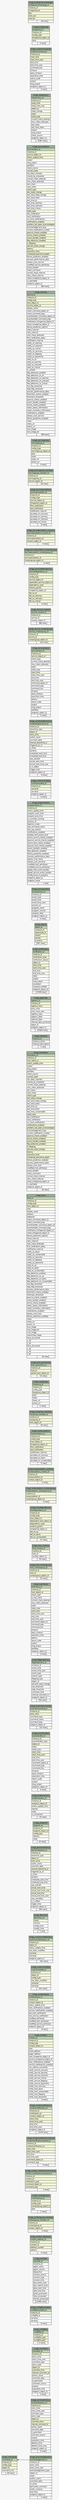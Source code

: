 // dot 2.26.3 on Linux 3.14-0.bpo.2-amd64
// SchemaSpy rev 590
digraph "icinga_acknowledgements" {
  graph [
    rankdir="RL"
    bgcolor="#f7f7f7"
    nodesep="0.18"
    ranksep="0.46"
    fontname="Helvetica"
    fontsize="11"
  ];
  node [
    fontname="Helvetica"
    fontsize="11"
    shape="plaintext"
  ];
  edge [
    arrowsize="0.8"
  ];
  "icinga_acknowledgements" [
    label=<
    <TABLE BORDER="0" CELLBORDER="1" CELLSPACING="0" BGCOLOR="#ffffff">
      <TR><TD COLSPAN="3" BGCOLOR="#9bab96" ALIGN="CENTER">icinga_acknowledgements</TD></TR>
      <TR><TD PORT="acknowledgement_id" COLSPAN="3" BGCOLOR="#bed1b8" ALIGN="LEFT">acknowledgement_id</TD></TR>
      <TR><TD PORT="instance_id" COLSPAN="3" ALIGN="LEFT">instance_id</TD></TR>
      <TR><TD PORT="entry_time" COLSPAN="3" ALIGN="LEFT">entry_time</TD></TR>
      <TR><TD PORT="entry_time_usec" COLSPAN="3" ALIGN="LEFT">entry_time_usec</TD></TR>
      <TR><TD PORT="acknowledgement_type" COLSPAN="3" ALIGN="LEFT">acknowledgement_type</TD></TR>
      <TR><TD PORT="object_id" COLSPAN="3" ALIGN="LEFT">object_id</TD></TR>
      <TR><TD PORT="state" COLSPAN="3" ALIGN="LEFT">state</TD></TR>
      <TR><TD PORT="author_name" COLSPAN="3" ALIGN="LEFT">author_name</TD></TR>
      <TR><TD PORT="comment_data" COLSPAN="3" ALIGN="LEFT">comment_data</TD></TR>
      <TR><TD PORT="is_sticky" COLSPAN="3" ALIGN="LEFT">is_sticky</TD></TR>
      <TR><TD PORT="persistent_comment" COLSPAN="3" ALIGN="LEFT">persistent_comment</TD></TR>
      <TR><TD PORT="notify_contacts" COLSPAN="3" ALIGN="LEFT">notify_contacts</TD></TR>
      <TR><TD PORT="end_time" COLSPAN="3" ALIGN="LEFT">end_time</TD></TR>
      <TR><TD PORT="endpoint_object_id" COLSPAN="3" ALIGN="LEFT">endpoint_object_id</TD></TR>
      <TR><TD ALIGN="LEFT" BGCOLOR="#f7f7f7">  </TD><TD ALIGN="RIGHT" BGCOLOR="#f7f7f7">2 rows</TD><TD ALIGN="RIGHT" BGCOLOR="#f7f7f7">  </TD></TR>
    </TABLE>>
    URL="tables/icinga_acknowledgements.html"
    tooltip="icinga_acknowledgements"
  ];
  "icinga_commands" [
    label=<
    <TABLE BORDER="0" CELLBORDER="1" CELLSPACING="0" BGCOLOR="#ffffff">
      <TR><TD COLSPAN="3" BGCOLOR="#9bab96" ALIGN="CENTER">icinga_commands</TD></TR>
      <TR><TD PORT="command_id" COLSPAN="3" BGCOLOR="#bed1b8" ALIGN="LEFT">command_id</TD></TR>
      <TR><TD PORT="instance_id" COLSPAN="3" BGCOLOR="#f4f7da" ALIGN="LEFT">instance_id</TD></TR>
      <TR><TD PORT="config_type" COLSPAN="3" BGCOLOR="#f4f7da" ALIGN="LEFT">config_type</TD></TR>
      <TR><TD PORT="object_id" COLSPAN="3" BGCOLOR="#f4f7da" ALIGN="LEFT">object_id</TD></TR>
      <TR><TD PORT="command_line" COLSPAN="3" ALIGN="LEFT">command_line</TD></TR>
      <TR><TD ALIGN="LEFT" BGCOLOR="#f7f7f7">  </TD><TD ALIGN="RIGHT" BGCOLOR="#f7f7f7">49 rows</TD><TD ALIGN="RIGHT" BGCOLOR="#f7f7f7">  </TD></TR>
    </TABLE>>
    URL="tables/icinga_commands.html"
    tooltip="icinga_commands"
  ];
  icinga_acknowledgements:acknowledgement_id -> icinga_commands:command_id;
  "icinga_commenthistory" [
    label=<
    <TABLE BORDER="0" CELLBORDER="1" CELLSPACING="0" BGCOLOR="#ffffff">
      <TR><TD COLSPAN="3" BGCOLOR="#9bab96" ALIGN="CENTER">icinga_commenthistory</TD></TR>
      <TR><TD PORT="commenthistory_id" COLSPAN="3" BGCOLOR="#bed1b8" ALIGN="LEFT">commenthistory_id</TD></TR>
      <TR><TD PORT="instance_id" COLSPAN="3" BGCOLOR="#f4f7da" ALIGN="LEFT">instance_id</TD></TR>
      <TR><TD PORT="entry_time" COLSPAN="3" ALIGN="LEFT">entry_time</TD></TR>
      <TR><TD PORT="entry_time_usec" COLSPAN="3" ALIGN="LEFT">entry_time_usec</TD></TR>
      <TR><TD PORT="comment_type" COLSPAN="3" ALIGN="LEFT">comment_type</TD></TR>
      <TR><TD PORT="entry_type" COLSPAN="3" ALIGN="LEFT">entry_type</TD></TR>
      <TR><TD PORT="object_id" COLSPAN="3" BGCOLOR="#f4f7da" ALIGN="LEFT">object_id</TD></TR>
      <TR><TD PORT="comment_time" COLSPAN="3" BGCOLOR="#f4f7da" ALIGN="LEFT">comment_time</TD></TR>
      <TR><TD PORT="internal_comment_id" COLSPAN="3" BGCOLOR="#f4f7da" ALIGN="LEFT">internal_comment_id</TD></TR>
      <TR><TD PORT="author_name" COLSPAN="3" ALIGN="LEFT">author_name</TD></TR>
      <TR><TD PORT="comment_data" COLSPAN="3" ALIGN="LEFT">comment_data</TD></TR>
      <TR><TD PORT="is_persistent" COLSPAN="3" ALIGN="LEFT">is_persistent</TD></TR>
      <TR><TD PORT="comment_source" COLSPAN="3" ALIGN="LEFT">comment_source</TD></TR>
      <TR><TD PORT="expires" COLSPAN="3" ALIGN="LEFT">expires</TD></TR>
      <TR><TD PORT="expiration_time" COLSPAN="3" ALIGN="LEFT">expiration_time</TD></TR>
      <TR><TD PORT="deletion_time" COLSPAN="3" ALIGN="LEFT">deletion_time</TD></TR>
      <TR><TD PORT="deletion_time_usec" COLSPAN="3" ALIGN="LEFT">deletion_time_usec</TD></TR>
      <TR><TD PORT="endpoint_object_id" COLSPAN="3" ALIGN="LEFT">endpoint_object_id</TD></TR>
      <TR><TD ALIGN="LEFT" BGCOLOR="#f7f7f7">  </TD><TD ALIGN="RIGHT" BGCOLOR="#f7f7f7">6 rows</TD><TD ALIGN="RIGHT" BGCOLOR="#f7f7f7">  </TD></TR>
    </TABLE>>
    URL="tables/icinga_commenthistory.html"
    tooltip="icinga_commenthistory"
  ];
  "icinga_comments" [
    label=<
    <TABLE BORDER="0" CELLBORDER="1" CELLSPACING="0" BGCOLOR="#ffffff">
      <TR><TD COLSPAN="3" BGCOLOR="#9bab96" ALIGN="CENTER">icinga_comments</TD></TR>
      <TR><TD PORT="comment_id" COLSPAN="3" BGCOLOR="#bed1b8" ALIGN="LEFT">comment_id</TD></TR>
      <TR><TD PORT="instance_id" COLSPAN="3" BGCOLOR="#f4f7da" ALIGN="LEFT">instance_id</TD></TR>
      <TR><TD PORT="entry_time" COLSPAN="3" ALIGN="LEFT">entry_time</TD></TR>
      <TR><TD PORT="entry_time_usec" COLSPAN="3" ALIGN="LEFT">entry_time_usec</TD></TR>
      <TR><TD PORT="comment_type" COLSPAN="3" ALIGN="LEFT">comment_type</TD></TR>
      <TR><TD PORT="entry_type" COLSPAN="3" ALIGN="LEFT">entry_type</TD></TR>
      <TR><TD PORT="object_id" COLSPAN="3" BGCOLOR="#f4f7da" ALIGN="LEFT">object_id</TD></TR>
      <TR><TD PORT="comment_time" COLSPAN="3" BGCOLOR="#f4f7da" ALIGN="LEFT">comment_time</TD></TR>
      <TR><TD PORT="internal_comment_id" COLSPAN="3" BGCOLOR="#f4f7da" ALIGN="LEFT">internal_comment_id</TD></TR>
      <TR><TD PORT="author_name" COLSPAN="3" ALIGN="LEFT">author_name</TD></TR>
      <TR><TD PORT="comment_data" COLSPAN="3" ALIGN="LEFT">comment_data</TD></TR>
      <TR><TD PORT="is_persistent" COLSPAN="3" ALIGN="LEFT">is_persistent</TD></TR>
      <TR><TD PORT="comment_source" COLSPAN="3" ALIGN="LEFT">comment_source</TD></TR>
      <TR><TD PORT="expires" COLSPAN="3" ALIGN="LEFT">expires</TD></TR>
      <TR><TD PORT="expiration_time" COLSPAN="3" ALIGN="LEFT">expiration_time</TD></TR>
      <TR><TD PORT="endpoint_object_id" COLSPAN="3" ALIGN="LEFT">endpoint_object_id</TD></TR>
      <TR><TD ALIGN="LEFT" BGCOLOR="#f7f7f7">  </TD><TD ALIGN="RIGHT" BGCOLOR="#f7f7f7">3 rows</TD><TD ALIGN="RIGHT" BGCOLOR="#f7f7f7">  </TD></TR>
    </TABLE>>
    URL="tables/icinga_comments.html"
    tooltip="icinga_comments"
  ];
  "icinga_configfiles" [
    label=<
    <TABLE BORDER="0" CELLBORDER="1" CELLSPACING="0" BGCOLOR="#ffffff">
      <TR><TD COLSPAN="3" BGCOLOR="#9bab96" ALIGN="CENTER">icinga_configfiles</TD></TR>
      <TR><TD PORT="configfile_id" COLSPAN="3" BGCOLOR="#bed1b8" ALIGN="LEFT">configfile_id</TD></TR>
      <TR><TD PORT="instance_id" COLSPAN="3" BGCOLOR="#f4f7da" ALIGN="LEFT">instance_id</TD></TR>
      <TR><TD PORT="configfile_type" COLSPAN="3" BGCOLOR="#f4f7da" ALIGN="LEFT">configfile_type</TD></TR>
      <TR><TD PORT="configfile_path" COLSPAN="3" BGCOLOR="#f4f7da" ALIGN="LEFT">configfile_path</TD></TR>
      <TR><TD ALIGN="LEFT" BGCOLOR="#f7f7f7">  </TD><TD ALIGN="RIGHT" BGCOLOR="#f7f7f7">0 rows</TD><TD ALIGN="RIGHT" BGCOLOR="#f7f7f7">  </TD></TR>
    </TABLE>>
    URL="tables/icinga_configfiles.html"
    tooltip="icinga_configfiles"
  ];
  "icinga_configfilevariables" [
    label=<
    <TABLE BORDER="0" CELLBORDER="1" CELLSPACING="0" BGCOLOR="#ffffff">
      <TR><TD COLSPAN="3" BGCOLOR="#9bab96" ALIGN="CENTER">icinga_configfilevariables</TD></TR>
      <TR><TD PORT="configfilevariable_id" COLSPAN="3" BGCOLOR="#bed1b8" ALIGN="LEFT">configfilevariable_id</TD></TR>
      <TR><TD PORT="instance_id" COLSPAN="3" BGCOLOR="#f4f7da" ALIGN="LEFT">instance_id</TD></TR>
      <TR><TD PORT="configfile_id" COLSPAN="3" ALIGN="LEFT">configfile_id</TD></TR>
      <TR><TD PORT="varname" COLSPAN="3" ALIGN="LEFT">varname</TD></TR>
      <TR><TD PORT="varvalue" COLSPAN="3" ALIGN="LEFT">varvalue</TD></TR>
      <TR><TD ALIGN="LEFT" BGCOLOR="#f7f7f7">  </TD><TD ALIGN="RIGHT" BGCOLOR="#f7f7f7">0 rows</TD><TD ALIGN="RIGHT" BGCOLOR="#f7f7f7">  </TD></TR>
    </TABLE>>
    URL="tables/icinga_configfilevariables.html"
    tooltip="icinga_configfilevariables"
  ];
  "icinga_conninfo" [
    label=<
    <TABLE BORDER="0" CELLBORDER="1" CELLSPACING="0" BGCOLOR="#ffffff">
      <TR><TD COLSPAN="3" BGCOLOR="#9bab96" ALIGN="CENTER">icinga_conninfo</TD></TR>
      <TR><TD PORT="conninfo_id" COLSPAN="3" BGCOLOR="#bed1b8" ALIGN="LEFT">conninfo_id</TD></TR>
      <TR><TD PORT="instance_id" COLSPAN="3" ALIGN="LEFT">instance_id</TD></TR>
      <TR><TD PORT="agent_name" COLSPAN="3" ALIGN="LEFT">agent_name</TD></TR>
      <TR><TD PORT="agent_version" COLSPAN="3" ALIGN="LEFT">agent_version</TD></TR>
      <TR><TD PORT="disposition" COLSPAN="3" ALIGN="LEFT">disposition</TD></TR>
      <TR><TD PORT="connect_source" COLSPAN="3" ALIGN="LEFT">connect_source</TD></TR>
      <TR><TD PORT="connect_type" COLSPAN="3" ALIGN="LEFT">connect_type</TD></TR>
      <TR><TD PORT="connect_time" COLSPAN="3" ALIGN="LEFT">connect_time</TD></TR>
      <TR><TD PORT="disconnect_time" COLSPAN="3" ALIGN="LEFT">disconnect_time</TD></TR>
      <TR><TD PORT="last_checkin_time" COLSPAN="3" ALIGN="LEFT">last_checkin_time</TD></TR>
      <TR><TD PORT="data_start_time" COLSPAN="3" ALIGN="LEFT">data_start_time</TD></TR>
      <TR><TD PORT="data_end_time" COLSPAN="3" ALIGN="LEFT">data_end_time</TD></TR>
      <TR><TD PORT="bytes_processed" COLSPAN="3" ALIGN="LEFT">bytes_processed</TD></TR>
      <TR><TD PORT="lines_processed" COLSPAN="3" ALIGN="LEFT">lines_processed</TD></TR>
      <TR><TD PORT="entries_processed" COLSPAN="3" ALIGN="LEFT">entries_processed</TD></TR>
      <TR><TD ALIGN="LEFT" BGCOLOR="#f7f7f7">  </TD><TD ALIGN="RIGHT" BGCOLOR="#f7f7f7">13'946 rows</TD><TD ALIGN="RIGHT" BGCOLOR="#f7f7f7">  </TD></TR>
    </TABLE>>
    URL="tables/icinga_conninfo.html"
    tooltip="icinga_conninfo"
  ];
  "icinga_contact_addresses" [
    label=<
    <TABLE BORDER="0" CELLBORDER="1" CELLSPACING="0" BGCOLOR="#ffffff">
      <TR><TD COLSPAN="3" BGCOLOR="#9bab96" ALIGN="CENTER">icinga_contact_addresses</TD></TR>
      <TR><TD PORT="contact_address_id" COLSPAN="3" BGCOLOR="#bed1b8" ALIGN="LEFT">contact_address_id</TD></TR>
      <TR><TD PORT="instance_id" COLSPAN="3" BGCOLOR="#f4f7da" ALIGN="LEFT">instance_id</TD></TR>
      <TR><TD PORT="contact_id" COLSPAN="3" BGCOLOR="#f4f7da" ALIGN="LEFT">contact_id</TD></TR>
      <TR><TD PORT="address_number" COLSPAN="3" BGCOLOR="#f4f7da" ALIGN="LEFT">address_number</TD></TR>
      <TR><TD PORT="address" COLSPAN="3" ALIGN="LEFT">address</TD></TR>
      <TR><TD ALIGN="LEFT" BGCOLOR="#f7f7f7">  </TD><TD ALIGN="RIGHT" BGCOLOR="#f7f7f7">0 rows</TD><TD ALIGN="RIGHT" BGCOLOR="#f7f7f7">  </TD></TR>
    </TABLE>>
    URL="tables/icinga_contact_addresses.html"
    tooltip="icinga_contact_addresses"
  ];
  "icinga_contactgroup_members" [
    label=<
    <TABLE BORDER="0" CELLBORDER="1" CELLSPACING="0" BGCOLOR="#ffffff">
      <TR><TD COLSPAN="3" BGCOLOR="#9bab96" ALIGN="CENTER">icinga_contactgroup_members</TD></TR>
      <TR><TD PORT="contactgroup_member_id" COLSPAN="3" BGCOLOR="#bed1b8" ALIGN="LEFT">contactgroup_member_id</TD></TR>
      <TR><TD PORT="instance_id" COLSPAN="3" BGCOLOR="#f4f7da" ALIGN="LEFT">instance_id</TD></TR>
      <TR><TD PORT="contactgroup_id" COLSPAN="3" BGCOLOR="#f4f7da" ALIGN="LEFT">contactgroup_id</TD></TR>
      <TR><TD PORT="contact_object_id" COLSPAN="3" BGCOLOR="#f4f7da" ALIGN="LEFT">contact_object_id</TD></TR>
      <TR><TD ALIGN="LEFT" BGCOLOR="#f7f7f7">  </TD><TD ALIGN="RIGHT" BGCOLOR="#f7f7f7">4 rows</TD><TD ALIGN="RIGHT" BGCOLOR="#f7f7f7">  </TD></TR>
    </TABLE>>
    URL="tables/icinga_contactgroup_members.html"
    tooltip="icinga_contactgroup_members"
  ];
  "icinga_contactgroups" [
    label=<
    <TABLE BORDER="0" CELLBORDER="1" CELLSPACING="0" BGCOLOR="#ffffff">
      <TR><TD COLSPAN="3" BGCOLOR="#9bab96" ALIGN="CENTER">icinga_contactgroups</TD></TR>
      <TR><TD PORT="contactgroup_id" COLSPAN="3" BGCOLOR="#bed1b8" ALIGN="LEFT">contactgroup_id</TD></TR>
      <TR><TD PORT="instance_id" COLSPAN="3" BGCOLOR="#f4f7da" ALIGN="LEFT">instance_id</TD></TR>
      <TR><TD PORT="config_type" COLSPAN="3" BGCOLOR="#f4f7da" ALIGN="LEFT">config_type</TD></TR>
      <TR><TD PORT="contactgroup_object_id" COLSPAN="3" BGCOLOR="#f4f7da" ALIGN="LEFT">contactgroup_object_id</TD></TR>
      <TR><TD PORT="alias" COLSPAN="3" ALIGN="LEFT">alias</TD></TR>
      <TR><TD ALIGN="LEFT" BGCOLOR="#f7f7f7">  </TD><TD ALIGN="RIGHT" BGCOLOR="#f7f7f7">2 rows</TD><TD ALIGN="RIGHT" BGCOLOR="#f7f7f7">  </TD></TR>
    </TABLE>>
    URL="tables/icinga_contactgroups.html"
    tooltip="icinga_contactgroups"
  ];
  "icinga_contact_notificationcommands" [
    label=<
    <TABLE BORDER="0" CELLBORDER="1" CELLSPACING="0" BGCOLOR="#ffffff">
      <TR><TD COLSPAN="3" BGCOLOR="#9bab96" ALIGN="CENTER">icinga_contact_notificationcommands</TD></TR>
      <TR><TD PORT="contact_notificationcommand_id" COLSPAN="3" BGCOLOR="#bed1b8" ALIGN="LEFT">contact_notificationcommand_id</TD></TR>
      <TR><TD PORT="instance_id" COLSPAN="3" BGCOLOR="#f4f7da" ALIGN="LEFT">instance_id</TD></TR>
      <TR><TD PORT="contact_id" COLSPAN="3" BGCOLOR="#f4f7da" ALIGN="LEFT">contact_id</TD></TR>
      <TR><TD PORT="notification_type" COLSPAN="3" BGCOLOR="#f4f7da" ALIGN="LEFT">notification_type</TD></TR>
      <TR><TD PORT="command_object_id" COLSPAN="3" BGCOLOR="#f4f7da" ALIGN="LEFT">command_object_id</TD></TR>
      <TR><TD PORT="command_args" COLSPAN="3" BGCOLOR="#f4f7da" ALIGN="LEFT">command_args</TD></TR>
      <TR><TD ALIGN="LEFT" BGCOLOR="#f7f7f7">  </TD><TD ALIGN="RIGHT" BGCOLOR="#f7f7f7">0 rows</TD><TD ALIGN="RIGHT" BGCOLOR="#f7f7f7">  </TD></TR>
    </TABLE>>
    URL="tables/icinga_contact_notificationcommands.html"
    tooltip="icinga_contact_notificationcommands"
  ];
  "icinga_contactnotificationmethods" [
    label=<
    <TABLE BORDER="0" CELLBORDER="1" CELLSPACING="0" BGCOLOR="#ffffff">
      <TR><TD COLSPAN="3" BGCOLOR="#9bab96" ALIGN="CENTER">icinga_contactnotificationmethods</TD></TR>
      <TR><TD PORT="contactnotificationmethod_id" COLSPAN="3" BGCOLOR="#bed1b8" ALIGN="LEFT">contactnotificationmethod_id</TD></TR>
      <TR><TD PORT="instance_id" COLSPAN="3" BGCOLOR="#f4f7da" ALIGN="LEFT">instance_id</TD></TR>
      <TR><TD PORT="contactnotification_id" COLSPAN="3" BGCOLOR="#f4f7da" ALIGN="LEFT">contactnotification_id</TD></TR>
      <TR><TD PORT="start_time" COLSPAN="3" BGCOLOR="#f4f7da" ALIGN="LEFT">start_time</TD></TR>
      <TR><TD PORT="start_time_usec" COLSPAN="3" BGCOLOR="#f4f7da" ALIGN="LEFT">start_time_usec</TD></TR>
      <TR><TD PORT="end_time" COLSPAN="3" ALIGN="LEFT">end_time</TD></TR>
      <TR><TD PORT="end_time_usec" COLSPAN="3" ALIGN="LEFT">end_time_usec</TD></TR>
      <TR><TD PORT="command_object_id" COLSPAN="3" BGCOLOR="#f4f7da" ALIGN="LEFT">command_object_id</TD></TR>
      <TR><TD PORT="command_args" COLSPAN="3" ALIGN="LEFT">command_args</TD></TR>
      <TR><TD ALIGN="LEFT" BGCOLOR="#f7f7f7">  </TD><TD ALIGN="RIGHT" BGCOLOR="#f7f7f7">0 rows</TD><TD ALIGN="RIGHT" BGCOLOR="#f7f7f7">  </TD></TR>
    </TABLE>>
    URL="tables/icinga_contactnotificationmethods.html"
    tooltip="icinga_contactnotificationmethods"
  ];
  "icinga_contactnotifications" [
    label=<
    <TABLE BORDER="0" CELLBORDER="1" CELLSPACING="0" BGCOLOR="#ffffff">
      <TR><TD COLSPAN="3" BGCOLOR="#9bab96" ALIGN="CENTER">icinga_contactnotifications</TD></TR>
      <TR><TD PORT="contactnotification_id" COLSPAN="3" BGCOLOR="#bed1b8" ALIGN="LEFT">contactnotification_id</TD></TR>
      <TR><TD PORT="instance_id" COLSPAN="3" BGCOLOR="#f4f7da" ALIGN="LEFT">instance_id</TD></TR>
      <TR><TD PORT="notification_id" COLSPAN="3" BGCOLOR="#f4f7da" ALIGN="LEFT">notification_id</TD></TR>
      <TR><TD PORT="contact_object_id" COLSPAN="3" BGCOLOR="#f4f7da" ALIGN="LEFT">contact_object_id</TD></TR>
      <TR><TD PORT="start_time" COLSPAN="3" BGCOLOR="#f4f7da" ALIGN="LEFT">start_time</TD></TR>
      <TR><TD PORT="start_time_usec" COLSPAN="3" BGCOLOR="#f4f7da" ALIGN="LEFT">start_time_usec</TD></TR>
      <TR><TD PORT="end_time" COLSPAN="3" ALIGN="LEFT">end_time</TD></TR>
      <TR><TD PORT="end_time_usec" COLSPAN="3" ALIGN="LEFT">end_time_usec</TD></TR>
      <TR><TD PORT="endpoint_object_id" COLSPAN="3" ALIGN="LEFT">endpoint_object_id</TD></TR>
      <TR><TD ALIGN="LEFT" BGCOLOR="#f7f7f7">  </TD><TD ALIGN="RIGHT" BGCOLOR="#f7f7f7">6'379 rows</TD><TD ALIGN="RIGHT" BGCOLOR="#f7f7f7">  </TD></TR>
    </TABLE>>
    URL="tables/icinga_contactnotifications.html"
    tooltip="icinga_contactnotifications"
  ];
  "icinga_contacts" [
    label=<
    <TABLE BORDER="0" CELLBORDER="1" CELLSPACING="0" BGCOLOR="#ffffff">
      <TR><TD COLSPAN="3" BGCOLOR="#9bab96" ALIGN="CENTER">icinga_contacts</TD></TR>
      <TR><TD PORT="contact_id" COLSPAN="3" BGCOLOR="#bed1b8" ALIGN="LEFT">contact_id</TD></TR>
      <TR><TD PORT="instance_id" COLSPAN="3" BGCOLOR="#f4f7da" ALIGN="LEFT">instance_id</TD></TR>
      <TR><TD PORT="config_type" COLSPAN="3" BGCOLOR="#f4f7da" ALIGN="LEFT">config_type</TD></TR>
      <TR><TD PORT="contact_object_id" COLSPAN="3" BGCOLOR="#f4f7da" ALIGN="LEFT">contact_object_id</TD></TR>
      <TR><TD PORT="alias" COLSPAN="3" ALIGN="LEFT">alias</TD></TR>
      <TR><TD PORT="email_address" COLSPAN="3" ALIGN="LEFT">email_address</TD></TR>
      <TR><TD PORT="pager_address" COLSPAN="3" ALIGN="LEFT">pager_address</TD></TR>
      <TR><TD PORT="host_timeperiod_object_id" COLSPAN="3" ALIGN="LEFT">host_timeperiod_object_id</TD></TR>
      <TR><TD PORT="service_timeperiod_object_id" COLSPAN="3" ALIGN="LEFT">service_timeperiod_object_id</TD></TR>
      <TR><TD PORT="host_notifications_enabled" COLSPAN="3" ALIGN="LEFT">host_notifications_enabled</TD></TR>
      <TR><TD PORT="service_notifications_enabled" COLSPAN="3" ALIGN="LEFT">service_notifications_enabled</TD></TR>
      <TR><TD PORT="can_submit_commands" COLSPAN="3" ALIGN="LEFT">can_submit_commands</TD></TR>
      <TR><TD PORT="notify_service_recovery" COLSPAN="3" ALIGN="LEFT">notify_service_recovery</TD></TR>
      <TR><TD PORT="notify_service_warning" COLSPAN="3" ALIGN="LEFT">notify_service_warning</TD></TR>
      <TR><TD PORT="notify_service_unknown" COLSPAN="3" ALIGN="LEFT">notify_service_unknown</TD></TR>
      <TR><TD PORT="notify_service_critical" COLSPAN="3" ALIGN="LEFT">notify_service_critical</TD></TR>
      <TR><TD PORT="notify_service_flapping" COLSPAN="3" ALIGN="LEFT">notify_service_flapping</TD></TR>
      <TR><TD PORT="notify_service_downtime" COLSPAN="3" ALIGN="LEFT">notify_service_downtime</TD></TR>
      <TR><TD PORT="notify_host_recovery" COLSPAN="3" ALIGN="LEFT">notify_host_recovery</TD></TR>
      <TR><TD PORT="notify_host_down" COLSPAN="3" ALIGN="LEFT">notify_host_down</TD></TR>
      <TR><TD PORT="notify_host_unreachable" COLSPAN="3" ALIGN="LEFT">notify_host_unreachable</TD></TR>
      <TR><TD PORT="notify_host_flapping" COLSPAN="3" ALIGN="LEFT">notify_host_flapping</TD></TR>
      <TR><TD PORT="notify_host_downtime" COLSPAN="3" ALIGN="LEFT">notify_host_downtime</TD></TR>
      <TR><TD ALIGN="LEFT" BGCOLOR="#f7f7f7">  </TD><TD ALIGN="RIGHT" BGCOLOR="#f7f7f7">6 rows</TD><TD ALIGN="RIGHT" BGCOLOR="#f7f7f7">  </TD></TR>
    </TABLE>>
    URL="tables/icinga_contacts.html"
    tooltip="icinga_contacts"
  ];
  "icinga_contactstatus" [
    label=<
    <TABLE BORDER="0" CELLBORDER="1" CELLSPACING="0" BGCOLOR="#ffffff">
      <TR><TD COLSPAN="3" BGCOLOR="#9bab96" ALIGN="CENTER">icinga_contactstatus</TD></TR>
      <TR><TD PORT="contactstatus_id" COLSPAN="3" BGCOLOR="#bed1b8" ALIGN="LEFT">contactstatus_id</TD></TR>
      <TR><TD PORT="instance_id" COLSPAN="3" BGCOLOR="#f4f7da" ALIGN="LEFT">instance_id</TD></TR>
      <TR><TD PORT="contact_object_id" COLSPAN="3" BGCOLOR="#f4f7da" ALIGN="LEFT">contact_object_id</TD></TR>
      <TR><TD PORT="status_update_time" COLSPAN="3" ALIGN="LEFT">status_update_time</TD></TR>
      <TR><TD PORT="host_notifications_enabled" COLSPAN="3" ALIGN="LEFT">host_notifications_enabled</TD></TR>
      <TR><TD PORT="service_notifications_enabled" COLSPAN="3" ALIGN="LEFT">service_notifications_enabled</TD></TR>
      <TR><TD PORT="last_host_notification" COLSPAN="3" ALIGN="LEFT">last_host_notification</TD></TR>
      <TR><TD PORT="last_service_notification" COLSPAN="3" ALIGN="LEFT">last_service_notification</TD></TR>
      <TR><TD PORT="modified_attributes" COLSPAN="3" ALIGN="LEFT">modified_attributes</TD></TR>
      <TR><TD PORT="modified_host_attributes" COLSPAN="3" ALIGN="LEFT">modified_host_attributes</TD></TR>
      <TR><TD PORT="modified_service_attributes" COLSPAN="3" ALIGN="LEFT">modified_service_attributes</TD></TR>
      <TR><TD PORT="endpoint_object_id" COLSPAN="3" ALIGN="LEFT">endpoint_object_id</TD></TR>
      <TR><TD ALIGN="LEFT" BGCOLOR="#f7f7f7">  </TD><TD ALIGN="RIGHT" BGCOLOR="#f7f7f7">6 rows</TD><TD ALIGN="RIGHT" BGCOLOR="#f7f7f7">  </TD></TR>
    </TABLE>>
    URL="tables/icinga_contactstatus.html"
    tooltip="icinga_contactstatus"
  ];
  "icinga_customvariables" [
    label=<
    <TABLE BORDER="0" CELLBORDER="1" CELLSPACING="0" BGCOLOR="#ffffff">
      <TR><TD COLSPAN="3" BGCOLOR="#9bab96" ALIGN="CENTER">icinga_customvariables</TD></TR>
      <TR><TD PORT="customvariable_id" COLSPAN="3" BGCOLOR="#bed1b8" ALIGN="LEFT">customvariable_id</TD></TR>
      <TR><TD PORT="instance_id" COLSPAN="3" BGCOLOR="#f4f7da" ALIGN="LEFT">instance_id</TD></TR>
      <TR><TD PORT="object_id" COLSPAN="3" BGCOLOR="#f4f7da" ALIGN="LEFT">object_id</TD></TR>
      <TR><TD PORT="config_type" COLSPAN="3" BGCOLOR="#f4f7da" ALIGN="LEFT">config_type</TD></TR>
      <TR><TD PORT="has_been_modified" COLSPAN="3" ALIGN="LEFT">has_been_modified</TD></TR>
      <TR><TD PORT="varname" COLSPAN="3" BGCOLOR="#f4f7da" ALIGN="LEFT">varname</TD></TR>
      <TR><TD PORT="varvalue" COLSPAN="3" ALIGN="LEFT">varvalue</TD></TR>
      <TR><TD ALIGN="LEFT" BGCOLOR="#f7f7f7">  </TD><TD ALIGN="RIGHT" BGCOLOR="#f7f7f7">541 rows</TD><TD ALIGN="RIGHT" BGCOLOR="#f7f7f7">  </TD></TR>
    </TABLE>>
    URL="tables/icinga_customvariables.html"
    tooltip="icinga_customvariables"
  ];
  "icinga_customvariablestatus" [
    label=<
    <TABLE BORDER="0" CELLBORDER="1" CELLSPACING="0" BGCOLOR="#ffffff">
      <TR><TD COLSPAN="3" BGCOLOR="#9bab96" ALIGN="CENTER">icinga_customvariablestatus</TD></TR>
      <TR><TD PORT="customvariablestatus_id" COLSPAN="3" BGCOLOR="#bed1b8" ALIGN="LEFT">customvariablestatus_id</TD></TR>
      <TR><TD PORT="instance_id" COLSPAN="3" BGCOLOR="#f4f7da" ALIGN="LEFT">instance_id</TD></TR>
      <TR><TD PORT="object_id" COLSPAN="3" BGCOLOR="#f4f7da" ALIGN="LEFT">object_id</TD></TR>
      <TR><TD PORT="status_update_time" COLSPAN="3" ALIGN="LEFT">status_update_time</TD></TR>
      <TR><TD PORT="has_been_modified" COLSPAN="3" ALIGN="LEFT">has_been_modified</TD></TR>
      <TR><TD PORT="varname" COLSPAN="3" BGCOLOR="#f4f7da" ALIGN="LEFT">varname</TD></TR>
      <TR><TD PORT="varvalue" COLSPAN="3" ALIGN="LEFT">varvalue</TD></TR>
      <TR><TD PORT="endpoint_object_id" COLSPAN="3" ALIGN="LEFT">endpoint_object_id</TD></TR>
      <TR><TD ALIGN="LEFT" BGCOLOR="#f7f7f7">  </TD><TD ALIGN="RIGHT" BGCOLOR="#f7f7f7">541 rows</TD><TD ALIGN="RIGHT" BGCOLOR="#f7f7f7">  </TD></TR>
    </TABLE>>
    URL="tables/icinga_customvariablestatus.html"
    tooltip="icinga_customvariablestatus"
  ];
  "icinga_dbversion" [
    label=<
    <TABLE BORDER="0" CELLBORDER="1" CELLSPACING="0" BGCOLOR="#ffffff">
      <TR><TD COLSPAN="3" BGCOLOR="#9bab96" ALIGN="CENTER">icinga_dbversion</TD></TR>
      <TR><TD PORT="dbversion_id" COLSPAN="3" BGCOLOR="#bed1b8" ALIGN="LEFT">dbversion_id</TD></TR>
      <TR><TD PORT="name" COLSPAN="3" BGCOLOR="#f4f7da" ALIGN="LEFT">name</TD></TR>
      <TR><TD PORT="version" COLSPAN="3" ALIGN="LEFT">version</TD></TR>
      <TR><TD PORT="create_time" COLSPAN="3" ALIGN="LEFT">create_time</TD></TR>
      <TR><TD PORT="modify_time" COLSPAN="3" ALIGN="LEFT">modify_time</TD></TR>
      <TR><TD ALIGN="LEFT" BGCOLOR="#f7f7f7">  </TD><TD ALIGN="RIGHT" BGCOLOR="#f7f7f7">1 row</TD><TD ALIGN="RIGHT" BGCOLOR="#f7f7f7">  </TD></TR>
    </TABLE>>
    URL="tables/icinga_dbversion.html"
    tooltip="icinga_dbversion"
  ];
  "icinga_downtimehistory" [
    label=<
    <TABLE BORDER="0" CELLBORDER="1" CELLSPACING="0" BGCOLOR="#ffffff">
      <TR><TD COLSPAN="3" BGCOLOR="#9bab96" ALIGN="CENTER">icinga_downtimehistory</TD></TR>
      <TR><TD PORT="downtimehistory_id" COLSPAN="3" BGCOLOR="#bed1b8" ALIGN="LEFT">downtimehistory_id</TD></TR>
      <TR><TD PORT="instance_id" COLSPAN="3" BGCOLOR="#f4f7da" ALIGN="LEFT">instance_id</TD></TR>
      <TR><TD PORT="downtime_type" COLSPAN="3" ALIGN="LEFT">downtime_type</TD></TR>
      <TR><TD PORT="object_id" COLSPAN="3" BGCOLOR="#f4f7da" ALIGN="LEFT">object_id</TD></TR>
      <TR><TD PORT="entry_time" COLSPAN="3" BGCOLOR="#f4f7da" ALIGN="LEFT">entry_time</TD></TR>
      <TR><TD PORT="author_name" COLSPAN="3" ALIGN="LEFT">author_name</TD></TR>
      <TR><TD PORT="comment_data" COLSPAN="3" ALIGN="LEFT">comment_data</TD></TR>
      <TR><TD PORT="internal_downtime_id" COLSPAN="3" BGCOLOR="#f4f7da" ALIGN="LEFT">internal_downtime_id</TD></TR>
      <TR><TD PORT="triggered_by_id" COLSPAN="3" ALIGN="LEFT">triggered_by_id</TD></TR>
      <TR><TD PORT="is_fixed" COLSPAN="3" ALIGN="LEFT">is_fixed</TD></TR>
      <TR><TD PORT="duration" COLSPAN="3" ALIGN="LEFT">duration</TD></TR>
      <TR><TD PORT="scheduled_start_time" COLSPAN="3" ALIGN="LEFT">scheduled_start_time</TD></TR>
      <TR><TD PORT="scheduled_end_time" COLSPAN="3" ALIGN="LEFT">scheduled_end_time</TD></TR>
      <TR><TD PORT="was_started" COLSPAN="3" ALIGN="LEFT">was_started</TD></TR>
      <TR><TD PORT="actual_start_time" COLSPAN="3" BGCOLOR="#f4f7da" ALIGN="LEFT">actual_start_time</TD></TR>
      <TR><TD PORT="actual_start_time_usec" COLSPAN="3" ALIGN="LEFT">actual_start_time_usec</TD></TR>
      <TR><TD PORT="actual_end_time" COLSPAN="3" BGCOLOR="#f4f7da" ALIGN="LEFT">actual_end_time</TD></TR>
      <TR><TD PORT="actual_end_time_usec" COLSPAN="3" ALIGN="LEFT">actual_end_time_usec</TD></TR>
      <TR><TD PORT="was_cancelled" COLSPAN="3" ALIGN="LEFT">was_cancelled</TD></TR>
      <TR><TD PORT="is_in_effect" COLSPAN="3" ALIGN="LEFT">is_in_effect</TD></TR>
      <TR><TD PORT="trigger_time" COLSPAN="3" ALIGN="LEFT">trigger_time</TD></TR>
      <TR><TD PORT="endpoint_object_id" COLSPAN="3" ALIGN="LEFT">endpoint_object_id</TD></TR>
      <TR><TD ALIGN="LEFT" BGCOLOR="#f7f7f7">  </TD><TD ALIGN="RIGHT" BGCOLOR="#f7f7f7">300 rows</TD><TD ALIGN="RIGHT" BGCOLOR="#f7f7f7">  </TD></TR>
    </TABLE>>
    URL="tables/icinga_downtimehistory.html"
    tooltip="icinga_downtimehistory"
  ];
  "icinga_endpoints" [
    label=<
    <TABLE BORDER="0" CELLBORDER="1" CELLSPACING="0" BGCOLOR="#ffffff">
      <TR><TD COLSPAN="3" BGCOLOR="#9bab96" ALIGN="CENTER">icinga_endpoints</TD></TR>
      <TR><TD PORT="endpoint_id" COLSPAN="3" BGCOLOR="#bed1b8" ALIGN="LEFT">endpoint_id</TD></TR>
      <TR><TD PORT="instance_id" COLSPAN="3" BGCOLOR="#f4f7da" ALIGN="LEFT">instance_id</TD></TR>
      <TR><TD PORT="endpoint_object_id" COLSPAN="3" BGCOLOR="#f4f7da" ALIGN="LEFT">endpoint_object_id</TD></TR>
      <TR><TD PORT="config_type" COLSPAN="3" BGCOLOR="#f4f7da" ALIGN="LEFT">config_type</TD></TR>
      <TR><TD PORT="identity" COLSPAN="3" ALIGN="LEFT">identity</TD></TR>
      <TR><TD PORT="node" COLSPAN="3" ALIGN="LEFT">node</TD></TR>
      <TR><TD ALIGN="LEFT" BGCOLOR="#f7f7f7">  </TD><TD ALIGN="RIGHT" BGCOLOR="#f7f7f7">25 rows</TD><TD ALIGN="RIGHT" BGCOLOR="#f7f7f7">  </TD></TR>
    </TABLE>>
    URL="tables/icinga_endpoints.html"
    tooltip="icinga_endpoints"
  ];
  "icinga_endpointstatus" [
    label=<
    <TABLE BORDER="0" CELLBORDER="1" CELLSPACING="0" BGCOLOR="#ffffff">
      <TR><TD COLSPAN="3" BGCOLOR="#9bab96" ALIGN="CENTER">icinga_endpointstatus</TD></TR>
      <TR><TD PORT="endpointstatus_id" COLSPAN="3" BGCOLOR="#bed1b8" ALIGN="LEFT">endpointstatus_id</TD></TR>
      <TR><TD PORT="instance_id" COLSPAN="3" ALIGN="LEFT">instance_id</TD></TR>
      <TR><TD PORT="endpoint_object_id" COLSPAN="3" BGCOLOR="#f4f7da" ALIGN="LEFT">endpoint_object_id</TD></TR>
      <TR><TD PORT="status_update_time" COLSPAN="3" ALIGN="LEFT">status_update_time</TD></TR>
      <TR><TD PORT="identity" COLSPAN="3" ALIGN="LEFT">identity</TD></TR>
      <TR><TD PORT="node" COLSPAN="3" ALIGN="LEFT">node</TD></TR>
      <TR><TD PORT="is_connected" COLSPAN="3" ALIGN="LEFT">is_connected</TD></TR>
      <TR><TD ALIGN="LEFT" BGCOLOR="#f7f7f7">  </TD><TD ALIGN="RIGHT" BGCOLOR="#f7f7f7">25 rows</TD><TD ALIGN="RIGHT" BGCOLOR="#f7f7f7">  </TD></TR>
    </TABLE>>
    URL="tables/icinga_endpointstatus.html"
    tooltip="icinga_endpointstatus"
  ];
  "icinga_eventhandlers" [
    label=<
    <TABLE BORDER="0" CELLBORDER="1" CELLSPACING="0" BGCOLOR="#ffffff">
      <TR><TD COLSPAN="3" BGCOLOR="#9bab96" ALIGN="CENTER">icinga_eventhandlers</TD></TR>
      <TR><TD PORT="eventhandler_id" COLSPAN="3" BGCOLOR="#bed1b8" ALIGN="LEFT">eventhandler_id</TD></TR>
      <TR><TD PORT="instance_id" COLSPAN="3" BGCOLOR="#f4f7da" ALIGN="LEFT">instance_id</TD></TR>
      <TR><TD PORT="eventhandler_type" COLSPAN="3" ALIGN="LEFT">eventhandler_type</TD></TR>
      <TR><TD PORT="object_id" COLSPAN="3" BGCOLOR="#f4f7da" ALIGN="LEFT">object_id</TD></TR>
      <TR><TD PORT="state" COLSPAN="3" ALIGN="LEFT">state</TD></TR>
      <TR><TD PORT="state_type" COLSPAN="3" ALIGN="LEFT">state_type</TD></TR>
      <TR><TD PORT="start_time" COLSPAN="3" BGCOLOR="#f4f7da" ALIGN="LEFT">start_time</TD></TR>
      <TR><TD PORT="start_time_usec" COLSPAN="3" BGCOLOR="#f4f7da" ALIGN="LEFT">start_time_usec</TD></TR>
      <TR><TD PORT="end_time" COLSPAN="3" ALIGN="LEFT">end_time</TD></TR>
      <TR><TD PORT="end_time_usec" COLSPAN="3" ALIGN="LEFT">end_time_usec</TD></TR>
      <TR><TD PORT="command_object_id" COLSPAN="3" ALIGN="LEFT">command_object_id</TD></TR>
      <TR><TD PORT="command_args" COLSPAN="3" ALIGN="LEFT">command_args</TD></TR>
      <TR><TD PORT="command_line" COLSPAN="3" ALIGN="LEFT">command_line</TD></TR>
      <TR><TD PORT="timeout" COLSPAN="3" ALIGN="LEFT">timeout</TD></TR>
      <TR><TD PORT="early_timeout" COLSPAN="3" ALIGN="LEFT">early_timeout</TD></TR>
      <TR><TD PORT="execution_time" COLSPAN="3" ALIGN="LEFT">execution_time</TD></TR>
      <TR><TD PORT="return_code" COLSPAN="3" ALIGN="LEFT">return_code</TD></TR>
      <TR><TD PORT="output" COLSPAN="3" ALIGN="LEFT">output</TD></TR>
      <TR><TD PORT="long_output" COLSPAN="3" ALIGN="LEFT">long_output</TD></TR>
      <TR><TD PORT="endpoint_object_id" COLSPAN="3" ALIGN="LEFT">endpoint_object_id</TD></TR>
      <TR><TD ALIGN="LEFT" BGCOLOR="#f7f7f7">  </TD><TD ALIGN="RIGHT" BGCOLOR="#f7f7f7">0 rows</TD><TD ALIGN="RIGHT" BGCOLOR="#f7f7f7">  </TD></TR>
    </TABLE>>
    URL="tables/icinga_eventhandlers.html"
    tooltip="icinga_eventhandlers"
  ];
  "icinga_externalcommands" [
    label=<
    <TABLE BORDER="0" CELLBORDER="1" CELLSPACING="0" BGCOLOR="#ffffff">
      <TR><TD COLSPAN="3" BGCOLOR="#9bab96" ALIGN="CENTER">icinga_externalcommands</TD></TR>
      <TR><TD PORT="externalcommand_id" COLSPAN="3" BGCOLOR="#bed1b8" ALIGN="LEFT">externalcommand_id</TD></TR>
      <TR><TD PORT="instance_id" COLSPAN="3" BGCOLOR="#f4f7da" ALIGN="LEFT">instance_id</TD></TR>
      <TR><TD PORT="entry_time" COLSPAN="3" BGCOLOR="#f4f7da" ALIGN="LEFT">entry_time</TD></TR>
      <TR><TD PORT="command_type" COLSPAN="3" ALIGN="LEFT">command_type</TD></TR>
      <TR><TD PORT="command_name" COLSPAN="3" ALIGN="LEFT">command_name</TD></TR>
      <TR><TD PORT="command_args" COLSPAN="3" ALIGN="LEFT">command_args</TD></TR>
      <TR><TD PORT="endpoint_object_id" COLSPAN="3" ALIGN="LEFT">endpoint_object_id</TD></TR>
      <TR><TD ALIGN="LEFT" BGCOLOR="#f7f7f7">  </TD><TD ALIGN="RIGHT" BGCOLOR="#f7f7f7">133 rows</TD><TD ALIGN="RIGHT" BGCOLOR="#f7f7f7">  </TD></TR>
    </TABLE>>
    URL="tables/icinga_externalcommands.html"
    tooltip="icinga_externalcommands"
  ];
  "icinga_flappinghistory" [
    label=<
    <TABLE BORDER="0" CELLBORDER="1" CELLSPACING="0" BGCOLOR="#ffffff">
      <TR><TD COLSPAN="3" BGCOLOR="#9bab96" ALIGN="CENTER">icinga_flappinghistory</TD></TR>
      <TR><TD PORT="flappinghistory_id" COLSPAN="3" BGCOLOR="#bed1b8" ALIGN="LEFT">flappinghistory_id</TD></TR>
      <TR><TD PORT="instance_id" COLSPAN="3" ALIGN="LEFT">instance_id</TD></TR>
      <TR><TD PORT="event_time" COLSPAN="3" ALIGN="LEFT">event_time</TD></TR>
      <TR><TD PORT="event_time_usec" COLSPAN="3" ALIGN="LEFT">event_time_usec</TD></TR>
      <TR><TD PORT="event_type" COLSPAN="3" ALIGN="LEFT">event_type</TD></TR>
      <TR><TD PORT="reason_type" COLSPAN="3" ALIGN="LEFT">reason_type</TD></TR>
      <TR><TD PORT="flapping_type" COLSPAN="3" ALIGN="LEFT">flapping_type</TD></TR>
      <TR><TD PORT="object_id" COLSPAN="3" ALIGN="LEFT">object_id</TD></TR>
      <TR><TD PORT="percent_state_change" COLSPAN="3" ALIGN="LEFT">percent_state_change</TD></TR>
      <TR><TD PORT="low_threshold" COLSPAN="3" ALIGN="LEFT">low_threshold</TD></TR>
      <TR><TD PORT="high_threshold" COLSPAN="3" ALIGN="LEFT">high_threshold</TD></TR>
      <TR><TD PORT="comment_time" COLSPAN="3" ALIGN="LEFT">comment_time</TD></TR>
      <TR><TD PORT="internal_comment_id" COLSPAN="3" ALIGN="LEFT">internal_comment_id</TD></TR>
      <TR><TD PORT="endpoint_object_id" COLSPAN="3" ALIGN="LEFT">endpoint_object_id</TD></TR>
      <TR><TD ALIGN="LEFT" BGCOLOR="#f7f7f7">  </TD><TD ALIGN="RIGHT" BGCOLOR="#f7f7f7">304 rows</TD><TD ALIGN="RIGHT" BGCOLOR="#f7f7f7">  </TD></TR>
    </TABLE>>
    URL="tables/icinga_flappinghistory.html"
    tooltip="icinga_flappinghistory"
  ];
  "icinga_hostchecks" [
    label=<
    <TABLE BORDER="0" CELLBORDER="1" CELLSPACING="0" BGCOLOR="#ffffff">
      <TR><TD COLSPAN="3" BGCOLOR="#9bab96" ALIGN="CENTER">icinga_hostchecks</TD></TR>
      <TR><TD PORT="hostcheck_id" COLSPAN="3" BGCOLOR="#bed1b8" ALIGN="LEFT">hostcheck_id</TD></TR>
      <TR><TD PORT="instance_id" COLSPAN="3" BGCOLOR="#f4f7da" ALIGN="LEFT">instance_id</TD></TR>
      <TR><TD PORT="host_object_id" COLSPAN="3" BGCOLOR="#f4f7da" ALIGN="LEFT">host_object_id</TD></TR>
      <TR><TD PORT="check_type" COLSPAN="3" ALIGN="LEFT">check_type</TD></TR>
      <TR><TD PORT="is_raw_check" COLSPAN="3" ALIGN="LEFT">is_raw_check</TD></TR>
      <TR><TD PORT="current_check_attempt" COLSPAN="3" ALIGN="LEFT">current_check_attempt</TD></TR>
      <TR><TD PORT="max_check_attempts" COLSPAN="3" ALIGN="LEFT">max_check_attempts</TD></TR>
      <TR><TD PORT="state" COLSPAN="3" ALIGN="LEFT">state</TD></TR>
      <TR><TD PORT="state_type" COLSPAN="3" ALIGN="LEFT">state_type</TD></TR>
      <TR><TD PORT="start_time" COLSPAN="3" BGCOLOR="#f4f7da" ALIGN="LEFT">start_time</TD></TR>
      <TR><TD PORT="start_time_usec" COLSPAN="3" ALIGN="LEFT">start_time_usec</TD></TR>
      <TR><TD PORT="end_time" COLSPAN="3" ALIGN="LEFT">end_time</TD></TR>
      <TR><TD PORT="end_time_usec" COLSPAN="3" ALIGN="LEFT">end_time_usec</TD></TR>
      <TR><TD PORT="command_object_id" COLSPAN="3" ALIGN="LEFT">command_object_id</TD></TR>
      <TR><TD PORT="command_args" COLSPAN="3" ALIGN="LEFT">command_args</TD></TR>
      <TR><TD PORT="command_line" COLSPAN="3" ALIGN="LEFT">command_line</TD></TR>
      <TR><TD PORT="timeout" COLSPAN="3" ALIGN="LEFT">timeout</TD></TR>
      <TR><TD PORT="early_timeout" COLSPAN="3" ALIGN="LEFT">early_timeout</TD></TR>
      <TR><TD PORT="execution_time" COLSPAN="3" ALIGN="LEFT">execution_time</TD></TR>
      <TR><TD PORT="latency" COLSPAN="3" ALIGN="LEFT">latency</TD></TR>
      <TR><TD PORT="return_code" COLSPAN="3" ALIGN="LEFT">return_code</TD></TR>
      <TR><TD PORT="output" COLSPAN="3" ALIGN="LEFT">output</TD></TR>
      <TR><TD PORT="long_output" COLSPAN="3" ALIGN="LEFT">long_output</TD></TR>
      <TR><TD PORT="perfdata" COLSPAN="3" ALIGN="LEFT">perfdata</TD></TR>
      <TR><TD PORT="endpoint_object_id" COLSPAN="3" ALIGN="LEFT">endpoint_object_id</TD></TR>
      <TR><TD ALIGN="LEFT" BGCOLOR="#f7f7f7">  </TD><TD ALIGN="RIGHT" BGCOLOR="#f7f7f7">0 rows</TD><TD ALIGN="RIGHT" BGCOLOR="#f7f7f7">  </TD></TR>
    </TABLE>>
    URL="tables/icinga_hostchecks.html"
    tooltip="icinga_hostchecks"
  ];
  "icinga_host_contactgroups" [
    label=<
    <TABLE BORDER="0" CELLBORDER="1" CELLSPACING="0" BGCOLOR="#ffffff">
      <TR><TD COLSPAN="3" BGCOLOR="#9bab96" ALIGN="CENTER">icinga_host_contactgroups</TD></TR>
      <TR><TD PORT="host_contactgroup_id" COLSPAN="3" BGCOLOR="#bed1b8" ALIGN="LEFT">host_contactgroup_id</TD></TR>
      <TR><TD PORT="instance_id" COLSPAN="3" BGCOLOR="#f4f7da" ALIGN="LEFT">instance_id</TD></TR>
      <TR><TD PORT="host_id" COLSPAN="3" BGCOLOR="#f4f7da" ALIGN="LEFT">host_id</TD></TR>
      <TR><TD PORT="contactgroup_object_id" COLSPAN="3" BGCOLOR="#f4f7da" ALIGN="LEFT">contactgroup_object_id</TD></TR>
      <TR><TD ALIGN="LEFT" BGCOLOR="#f7f7f7">  </TD><TD ALIGN="RIGHT" BGCOLOR="#f7f7f7">25 rows</TD><TD ALIGN="RIGHT" BGCOLOR="#f7f7f7">  </TD></TR>
    </TABLE>>
    URL="tables/icinga_host_contactgroups.html"
    tooltip="icinga_host_contactgroups"
  ];
  "icinga_host_contacts" [
    label=<
    <TABLE BORDER="0" CELLBORDER="1" CELLSPACING="0" BGCOLOR="#ffffff">
      <TR><TD COLSPAN="3" BGCOLOR="#9bab96" ALIGN="CENTER">icinga_host_contacts</TD></TR>
      <TR><TD PORT="host_contact_id" COLSPAN="3" BGCOLOR="#bed1b8" ALIGN="LEFT">host_contact_id</TD></TR>
      <TR><TD PORT="instance_id" COLSPAN="3" BGCOLOR="#f4f7da" ALIGN="LEFT">instance_id</TD></TR>
      <TR><TD PORT="host_id" COLSPAN="3" ALIGN="LEFT">host_id</TD></TR>
      <TR><TD PORT="contact_object_id" COLSPAN="3" ALIGN="LEFT">contact_object_id</TD></TR>
      <TR><TD ALIGN="LEFT" BGCOLOR="#f7f7f7">  </TD><TD ALIGN="RIGHT" BGCOLOR="#f7f7f7">50 rows</TD><TD ALIGN="RIGHT" BGCOLOR="#f7f7f7">  </TD></TR>
    </TABLE>>
    URL="tables/icinga_host_contacts.html"
    tooltip="icinga_host_contacts"
  ];
  "icinga_hostdependencies" [
    label=<
    <TABLE BORDER="0" CELLBORDER="1" CELLSPACING="0" BGCOLOR="#ffffff">
      <TR><TD COLSPAN="3" BGCOLOR="#9bab96" ALIGN="CENTER">icinga_hostdependencies</TD></TR>
      <TR><TD PORT="hostdependency_id" COLSPAN="3" BGCOLOR="#bed1b8" ALIGN="LEFT">hostdependency_id</TD></TR>
      <TR><TD PORT="instance_id" COLSPAN="3" BGCOLOR="#f4f7da" ALIGN="LEFT">instance_id</TD></TR>
      <TR><TD PORT="config_type" COLSPAN="3" BGCOLOR="#f4f7da" ALIGN="LEFT">config_type</TD></TR>
      <TR><TD PORT="host_object_id" COLSPAN="3" BGCOLOR="#f4f7da" ALIGN="LEFT">host_object_id</TD></TR>
      <TR><TD PORT="dependent_host_object_id" COLSPAN="3" BGCOLOR="#f4f7da" ALIGN="LEFT">dependent_host_object_id</TD></TR>
      <TR><TD PORT="dependency_type" COLSPAN="3" BGCOLOR="#f4f7da" ALIGN="LEFT">dependency_type</TD></TR>
      <TR><TD PORT="inherits_parent" COLSPAN="3" BGCOLOR="#f4f7da" ALIGN="LEFT">inherits_parent</TD></TR>
      <TR><TD PORT="timeperiod_object_id" COLSPAN="3" ALIGN="LEFT">timeperiod_object_id</TD></TR>
      <TR><TD PORT="fail_on_up" COLSPAN="3" BGCOLOR="#f4f7da" ALIGN="LEFT">fail_on_up</TD></TR>
      <TR><TD PORT="fail_on_down" COLSPAN="3" BGCOLOR="#f4f7da" ALIGN="LEFT">fail_on_down</TD></TR>
      <TR><TD PORT="fail_on_unreachable" COLSPAN="3" BGCOLOR="#f4f7da" ALIGN="LEFT">fail_on_unreachable</TD></TR>
      <TR><TD ALIGN="LEFT" BGCOLOR="#f7f7f7">  </TD><TD ALIGN="RIGHT" BGCOLOR="#f7f7f7">27 rows</TD><TD ALIGN="RIGHT" BGCOLOR="#f7f7f7">  </TD></TR>
    </TABLE>>
    URL="tables/icinga_hostdependencies.html"
    tooltip="icinga_hostdependencies"
  ];
  "icinga_hostescalation_contactgroups" [
    label=<
    <TABLE BORDER="0" CELLBORDER="1" CELLSPACING="0" BGCOLOR="#ffffff">
      <TR><TD COLSPAN="3" BGCOLOR="#9bab96" ALIGN="CENTER">icinga_hostescalation_contactgroups</TD></TR>
      <TR><TD PORT="hostescalation_contactgroup_id" COLSPAN="3" BGCOLOR="#bed1b8" ALIGN="LEFT">hostescalation_contactgroup_id</TD></TR>
      <TR><TD PORT="instance_id" COLSPAN="3" BGCOLOR="#f4f7da" ALIGN="LEFT">instance_id</TD></TR>
      <TR><TD PORT="hostescalation_id" COLSPAN="3" BGCOLOR="#f4f7da" ALIGN="LEFT">hostescalation_id</TD></TR>
      <TR><TD PORT="contactgroup_object_id" COLSPAN="3" BGCOLOR="#f4f7da" ALIGN="LEFT">contactgroup_object_id</TD></TR>
      <TR><TD ALIGN="LEFT" BGCOLOR="#f7f7f7">  </TD><TD ALIGN="RIGHT" BGCOLOR="#f7f7f7">0 rows</TD><TD ALIGN="RIGHT" BGCOLOR="#f7f7f7">  </TD></TR>
    </TABLE>>
    URL="tables/icinga_hostescalation_contactgroups.html"
    tooltip="icinga_hostescalation_contactgroups"
  ];
  "icinga_hostescalation_contacts" [
    label=<
    <TABLE BORDER="0" CELLBORDER="1" CELLSPACING="0" BGCOLOR="#ffffff">
      <TR><TD COLSPAN="3" BGCOLOR="#9bab96" ALIGN="CENTER">icinga_hostescalation_contacts</TD></TR>
      <TR><TD PORT="hostescalation_contact_id" COLSPAN="3" BGCOLOR="#bed1b8" ALIGN="LEFT">hostescalation_contact_id</TD></TR>
      <TR><TD PORT="instance_id" COLSPAN="3" BGCOLOR="#f4f7da" ALIGN="LEFT">instance_id</TD></TR>
      <TR><TD PORT="hostescalation_id" COLSPAN="3" BGCOLOR="#f4f7da" ALIGN="LEFT">hostescalation_id</TD></TR>
      <TR><TD PORT="contact_object_id" COLSPAN="3" BGCOLOR="#f4f7da" ALIGN="LEFT">contact_object_id</TD></TR>
      <TR><TD ALIGN="LEFT" BGCOLOR="#f7f7f7">  </TD><TD ALIGN="RIGHT" BGCOLOR="#f7f7f7">0 rows</TD><TD ALIGN="RIGHT" BGCOLOR="#f7f7f7">  </TD></TR>
    </TABLE>>
    URL="tables/icinga_hostescalation_contacts.html"
    tooltip="icinga_hostescalation_contacts"
  ];
  "icinga_hostescalations" [
    label=<
    <TABLE BORDER="0" CELLBORDER="1" CELLSPACING="0" BGCOLOR="#ffffff">
      <TR><TD COLSPAN="3" BGCOLOR="#9bab96" ALIGN="CENTER">icinga_hostescalations</TD></TR>
      <TR><TD PORT="hostescalation_id" COLSPAN="3" BGCOLOR="#bed1b8" ALIGN="LEFT">hostescalation_id</TD></TR>
      <TR><TD PORT="instance_id" COLSPAN="3" BGCOLOR="#f4f7da" ALIGN="LEFT">instance_id</TD></TR>
      <TR><TD PORT="config_type" COLSPAN="3" BGCOLOR="#f4f7da" ALIGN="LEFT">config_type</TD></TR>
      <TR><TD PORT="host_object_id" COLSPAN="3" BGCOLOR="#f4f7da" ALIGN="LEFT">host_object_id</TD></TR>
      <TR><TD PORT="timeperiod_object_id" COLSPAN="3" BGCOLOR="#f4f7da" ALIGN="LEFT">timeperiod_object_id</TD></TR>
      <TR><TD PORT="first_notification" COLSPAN="3" BGCOLOR="#f4f7da" ALIGN="LEFT">first_notification</TD></TR>
      <TR><TD PORT="last_notification" COLSPAN="3" BGCOLOR="#f4f7da" ALIGN="LEFT">last_notification</TD></TR>
      <TR><TD PORT="notification_interval" COLSPAN="3" ALIGN="LEFT">notification_interval</TD></TR>
      <TR><TD PORT="escalate_on_recovery" COLSPAN="3" ALIGN="LEFT">escalate_on_recovery</TD></TR>
      <TR><TD PORT="escalate_on_down" COLSPAN="3" ALIGN="LEFT">escalate_on_down</TD></TR>
      <TR><TD PORT="escalate_on_unreachable" COLSPAN="3" ALIGN="LEFT">escalate_on_unreachable</TD></TR>
      <TR><TD ALIGN="LEFT" BGCOLOR="#f7f7f7">  </TD><TD ALIGN="RIGHT" BGCOLOR="#f7f7f7">0 rows</TD><TD ALIGN="RIGHT" BGCOLOR="#f7f7f7">  </TD></TR>
    </TABLE>>
    URL="tables/icinga_hostescalations.html"
    tooltip="icinga_hostescalations"
  ];
  "icinga_hostgroup_members" [
    label=<
    <TABLE BORDER="0" CELLBORDER="1" CELLSPACING="0" BGCOLOR="#ffffff">
      <TR><TD COLSPAN="3" BGCOLOR="#9bab96" ALIGN="CENTER">icinga_hostgroup_members</TD></TR>
      <TR><TD PORT="hostgroup_member_id" COLSPAN="3" BGCOLOR="#bed1b8" ALIGN="LEFT">hostgroup_member_id</TD></TR>
      <TR><TD PORT="instance_id" COLSPAN="3" BGCOLOR="#f4f7da" ALIGN="LEFT">instance_id</TD></TR>
      <TR><TD PORT="hostgroup_id" COLSPAN="3" BGCOLOR="#f4f7da" ALIGN="LEFT">hostgroup_id</TD></TR>
      <TR><TD PORT="host_object_id" COLSPAN="3" BGCOLOR="#f4f7da" ALIGN="LEFT">host_object_id</TD></TR>
      <TR><TD ALIGN="LEFT" BGCOLOR="#f7f7f7">  </TD><TD ALIGN="RIGHT" BGCOLOR="#f7f7f7">25 rows</TD><TD ALIGN="RIGHT" BGCOLOR="#f7f7f7">  </TD></TR>
    </TABLE>>
    URL="tables/icinga_hostgroup_members.html"
    tooltip="icinga_hostgroup_members"
  ];
  "icinga_hostgroups" [
    label=<
    <TABLE BORDER="0" CELLBORDER="1" CELLSPACING="0" BGCOLOR="#ffffff">
      <TR><TD COLSPAN="3" BGCOLOR="#9bab96" ALIGN="CENTER">icinga_hostgroups</TD></TR>
      <TR><TD PORT="hostgroup_id" COLSPAN="3" BGCOLOR="#bed1b8" ALIGN="LEFT">hostgroup_id</TD></TR>
      <TR><TD PORT="instance_id" COLSPAN="3" BGCOLOR="#f4f7da" ALIGN="LEFT">instance_id</TD></TR>
      <TR><TD PORT="config_type" COLSPAN="3" ALIGN="LEFT">config_type</TD></TR>
      <TR><TD PORT="hostgroup_object_id" COLSPAN="3" BGCOLOR="#f4f7da" ALIGN="LEFT">hostgroup_object_id</TD></TR>
      <TR><TD PORT="alias" COLSPAN="3" ALIGN="LEFT">alias</TD></TR>
      <TR><TD PORT="notes" COLSPAN="3" ALIGN="LEFT">notes</TD></TR>
      <TR><TD PORT="notes_url" COLSPAN="3" ALIGN="LEFT">notes_url</TD></TR>
      <TR><TD PORT="action_url" COLSPAN="3" ALIGN="LEFT">action_url</TD></TR>
      <TR><TD ALIGN="LEFT" BGCOLOR="#f7f7f7">  </TD><TD ALIGN="RIGHT" BGCOLOR="#f7f7f7">2 rows</TD><TD ALIGN="RIGHT" BGCOLOR="#f7f7f7">  </TD></TR>
    </TABLE>>
    URL="tables/icinga_hostgroups.html"
    tooltip="icinga_hostgroups"
  ];
  "icinga_host_parenthosts" [
    label=<
    <TABLE BORDER="0" CELLBORDER="1" CELLSPACING="0" BGCOLOR="#ffffff">
      <TR><TD COLSPAN="3" BGCOLOR="#9bab96" ALIGN="CENTER">icinga_host_parenthosts</TD></TR>
      <TR><TD PORT="host_parenthost_id" COLSPAN="3" BGCOLOR="#bed1b8" ALIGN="LEFT">host_parenthost_id</TD></TR>
      <TR><TD PORT="instance_id" COLSPAN="3" BGCOLOR="#f4f7da" ALIGN="LEFT">instance_id</TD></TR>
      <TR><TD PORT="host_id" COLSPAN="3" BGCOLOR="#f4f7da" ALIGN="LEFT">host_id</TD></TR>
      <TR><TD PORT="parent_host_object_id" COLSPAN="3" BGCOLOR="#f4f7da" ALIGN="LEFT">parent_host_object_id</TD></TR>
      <TR><TD ALIGN="LEFT" BGCOLOR="#f7f7f7">  </TD><TD ALIGN="RIGHT" BGCOLOR="#f7f7f7">14 rows</TD><TD ALIGN="RIGHT" BGCOLOR="#f7f7f7">  </TD></TR>
    </TABLE>>
    URL="tables/icinga_host_parenthosts.html"
    tooltip="icinga_host_parenthosts"
  ];
  "icinga_hosts" [
    label=<
    <TABLE BORDER="0" CELLBORDER="1" CELLSPACING="0" BGCOLOR="#ffffff">
      <TR><TD COLSPAN="3" BGCOLOR="#9bab96" ALIGN="CENTER">icinga_hosts</TD></TR>
      <TR><TD PORT="host_id" COLSPAN="3" BGCOLOR="#bed1b8" ALIGN="LEFT">host_id</TD></TR>
      <TR><TD PORT="instance_id" COLSPAN="3" BGCOLOR="#f4f7da" ALIGN="LEFT">instance_id</TD></TR>
      <TR><TD PORT="config_type" COLSPAN="3" BGCOLOR="#f4f7da" ALIGN="LEFT">config_type</TD></TR>
      <TR><TD PORT="host_object_id" COLSPAN="3" BGCOLOR="#f4f7da" ALIGN="LEFT">host_object_id</TD></TR>
      <TR><TD PORT="alias" COLSPAN="3" ALIGN="LEFT">alias</TD></TR>
      <TR><TD PORT="display_name" COLSPAN="3" ALIGN="LEFT">display_name</TD></TR>
      <TR><TD PORT="address" COLSPAN="3" ALIGN="LEFT">address</TD></TR>
      <TR><TD PORT="address6" COLSPAN="3" ALIGN="LEFT">address6</TD></TR>
      <TR><TD PORT="check_command_object_id" COLSPAN="3" ALIGN="LEFT">check_command_object_id</TD></TR>
      <TR><TD PORT="check_command_args" COLSPAN="3" ALIGN="LEFT">check_command_args</TD></TR>
      <TR><TD PORT="eventhandler_command_object_id" COLSPAN="3" ALIGN="LEFT">eventhandler_command_object_id</TD></TR>
      <TR><TD PORT="eventhandler_command_args" COLSPAN="3" ALIGN="LEFT">eventhandler_command_args</TD></TR>
      <TR><TD PORT="notification_timeperiod_object_id" COLSPAN="3" ALIGN="LEFT">notification_timeperiod_object_id</TD></TR>
      <TR><TD PORT="check_timeperiod_object_id" COLSPAN="3" ALIGN="LEFT">check_timeperiod_object_id</TD></TR>
      <TR><TD PORT="failure_prediction_options" COLSPAN="3" ALIGN="LEFT">failure_prediction_options</TD></TR>
      <TR><TD PORT="check_interval" COLSPAN="3" ALIGN="LEFT">check_interval</TD></TR>
      <TR><TD PORT="retry_interval" COLSPAN="3" ALIGN="LEFT">retry_interval</TD></TR>
      <TR><TD PORT="max_check_attempts" COLSPAN="3" ALIGN="LEFT">max_check_attempts</TD></TR>
      <TR><TD PORT="first_notification_delay" COLSPAN="3" ALIGN="LEFT">first_notification_delay</TD></TR>
      <TR><TD PORT="notification_interval" COLSPAN="3" ALIGN="LEFT">notification_interval</TD></TR>
      <TR><TD PORT="notify_on_down" COLSPAN="3" ALIGN="LEFT">notify_on_down</TD></TR>
      <TR><TD PORT="notify_on_unreachable" COLSPAN="3" ALIGN="LEFT">notify_on_unreachable</TD></TR>
      <TR><TD PORT="notify_on_recovery" COLSPAN="3" ALIGN="LEFT">notify_on_recovery</TD></TR>
      <TR><TD PORT="notify_on_flapping" COLSPAN="3" ALIGN="LEFT">notify_on_flapping</TD></TR>
      <TR><TD PORT="notify_on_downtime" COLSPAN="3" ALIGN="LEFT">notify_on_downtime</TD></TR>
      <TR><TD PORT="stalk_on_up" COLSPAN="3" ALIGN="LEFT">stalk_on_up</TD></TR>
      <TR><TD PORT="stalk_on_down" COLSPAN="3" ALIGN="LEFT">stalk_on_down</TD></TR>
      <TR><TD PORT="stalk_on_unreachable" COLSPAN="3" ALIGN="LEFT">stalk_on_unreachable</TD></TR>
      <TR><TD PORT="flap_detection_enabled" COLSPAN="3" ALIGN="LEFT">flap_detection_enabled</TD></TR>
      <TR><TD PORT="flap_detection_on_up" COLSPAN="3" ALIGN="LEFT">flap_detection_on_up</TD></TR>
      <TR><TD PORT="flap_detection_on_down" COLSPAN="3" ALIGN="LEFT">flap_detection_on_down</TD></TR>
      <TR><TD PORT="flap_detection_on_unreachable" COLSPAN="3" ALIGN="LEFT">flap_detection_on_unreachable</TD></TR>
      <TR><TD PORT="low_flap_threshold" COLSPAN="3" ALIGN="LEFT">low_flap_threshold</TD></TR>
      <TR><TD PORT="high_flap_threshold" COLSPAN="3" ALIGN="LEFT">high_flap_threshold</TD></TR>
      <TR><TD PORT="process_performance_data" COLSPAN="3" ALIGN="LEFT">process_performance_data</TD></TR>
      <TR><TD PORT="freshness_checks_enabled" COLSPAN="3" ALIGN="LEFT">freshness_checks_enabled</TD></TR>
      <TR><TD PORT="freshness_threshold" COLSPAN="3" ALIGN="LEFT">freshness_threshold</TD></TR>
      <TR><TD PORT="passive_checks_enabled" COLSPAN="3" ALIGN="LEFT">passive_checks_enabled</TD></TR>
      <TR><TD PORT="event_handler_enabled" COLSPAN="3" ALIGN="LEFT">event_handler_enabled</TD></TR>
      <TR><TD PORT="active_checks_enabled" COLSPAN="3" ALIGN="LEFT">active_checks_enabled</TD></TR>
      <TR><TD PORT="retain_status_information" COLSPAN="3" ALIGN="LEFT">retain_status_information</TD></TR>
      <TR><TD PORT="retain_nonstatus_information" COLSPAN="3" ALIGN="LEFT">retain_nonstatus_information</TD></TR>
      <TR><TD PORT="notifications_enabled" COLSPAN="3" ALIGN="LEFT">notifications_enabled</TD></TR>
      <TR><TD PORT="obsess_over_host" COLSPAN="3" ALIGN="LEFT">obsess_over_host</TD></TR>
      <TR><TD PORT="failure_prediction_enabled" COLSPAN="3" ALIGN="LEFT">failure_prediction_enabled</TD></TR>
      <TR><TD PORT="notes" COLSPAN="3" ALIGN="LEFT">notes</TD></TR>
      <TR><TD PORT="notes_url" COLSPAN="3" ALIGN="LEFT">notes_url</TD></TR>
      <TR><TD PORT="action_url" COLSPAN="3" ALIGN="LEFT">action_url</TD></TR>
      <TR><TD PORT="icon_image" COLSPAN="3" ALIGN="LEFT">icon_image</TD></TR>
      <TR><TD PORT="icon_image_alt" COLSPAN="3" ALIGN="LEFT">icon_image_alt</TD></TR>
      <TR><TD PORT="vrml_image" COLSPAN="3" ALIGN="LEFT">vrml_image</TD></TR>
      <TR><TD PORT="statusmap_image" COLSPAN="3" ALIGN="LEFT">statusmap_image</TD></TR>
      <TR><TD PORT="have_2d_coords" COLSPAN="3" ALIGN="LEFT">have_2d_coords</TD></TR>
      <TR><TD PORT="x_2d" COLSPAN="3" ALIGN="LEFT">x_2d</TD></TR>
      <TR><TD PORT="y_2d" COLSPAN="3" ALIGN="LEFT">y_2d</TD></TR>
      <TR><TD PORT="have_3d_coords" COLSPAN="3" ALIGN="LEFT">have_3d_coords</TD></TR>
      <TR><TD PORT="x_3d" COLSPAN="3" ALIGN="LEFT">x_3d</TD></TR>
      <TR><TD PORT="y_3d" COLSPAN="3" ALIGN="LEFT">y_3d</TD></TR>
      <TR><TD PORT="z_3d" COLSPAN="3" ALIGN="LEFT">z_3d</TD></TR>
      <TR><TD ALIGN="LEFT" BGCOLOR="#f7f7f7">  </TD><TD ALIGN="RIGHT" BGCOLOR="#f7f7f7">26 rows</TD><TD ALIGN="RIGHT" BGCOLOR="#f7f7f7">  </TD></TR>
    </TABLE>>
    URL="tables/icinga_hosts.html"
    tooltip="icinga_hosts"
  ];
  "icinga_hoststatus" [
    label=<
    <TABLE BORDER="0" CELLBORDER="1" CELLSPACING="0" BGCOLOR="#ffffff">
      <TR><TD COLSPAN="3" BGCOLOR="#9bab96" ALIGN="CENTER">icinga_hoststatus</TD></TR>
      <TR><TD PORT="hoststatus_id" COLSPAN="3" BGCOLOR="#bed1b8" ALIGN="LEFT">hoststatus_id</TD></TR>
      <TR><TD PORT="instance_id" COLSPAN="3" BGCOLOR="#f4f7da" ALIGN="LEFT">instance_id</TD></TR>
      <TR><TD PORT="host_object_id" COLSPAN="3" BGCOLOR="#f4f7da" ALIGN="LEFT">host_object_id</TD></TR>
      <TR><TD PORT="status_update_time" COLSPAN="3" BGCOLOR="#f4f7da" ALIGN="LEFT">status_update_time</TD></TR>
      <TR><TD PORT="output" COLSPAN="3" ALIGN="LEFT">output</TD></TR>
      <TR><TD PORT="long_output" COLSPAN="3" ALIGN="LEFT">long_output</TD></TR>
      <TR><TD PORT="perfdata" COLSPAN="3" ALIGN="LEFT">perfdata</TD></TR>
      <TR><TD PORT="check_source" COLSPAN="3" ALIGN="LEFT">check_source</TD></TR>
      <TR><TD PORT="current_state" COLSPAN="3" BGCOLOR="#f4f7da" ALIGN="LEFT">current_state</TD></TR>
      <TR><TD PORT="has_been_checked" COLSPAN="3" ALIGN="LEFT">has_been_checked</TD></TR>
      <TR><TD PORT="should_be_scheduled" COLSPAN="3" ALIGN="LEFT">should_be_scheduled</TD></TR>
      <TR><TD PORT="current_check_attempt" COLSPAN="3" ALIGN="LEFT">current_check_attempt</TD></TR>
      <TR><TD PORT="max_check_attempts" COLSPAN="3" ALIGN="LEFT">max_check_attempts</TD></TR>
      <TR><TD PORT="last_check" COLSPAN="3" ALIGN="LEFT">last_check</TD></TR>
      <TR><TD PORT="next_check" COLSPAN="3" ALIGN="LEFT">next_check</TD></TR>
      <TR><TD PORT="check_type" COLSPAN="3" BGCOLOR="#f4f7da" ALIGN="LEFT">check_type</TD></TR>
      <TR><TD PORT="last_state_change" COLSPAN="3" BGCOLOR="#f4f7da" ALIGN="LEFT">last_state_change</TD></TR>
      <TR><TD PORT="last_hard_state_change" COLSPAN="3" ALIGN="LEFT">last_hard_state_change</TD></TR>
      <TR><TD PORT="last_hard_state" COLSPAN="3" ALIGN="LEFT">last_hard_state</TD></TR>
      <TR><TD PORT="last_time_up" COLSPAN="3" ALIGN="LEFT">last_time_up</TD></TR>
      <TR><TD PORT="last_time_down" COLSPAN="3" ALIGN="LEFT">last_time_down</TD></TR>
      <TR><TD PORT="last_time_unreachable" COLSPAN="3" ALIGN="LEFT">last_time_unreachable</TD></TR>
      <TR><TD PORT="state_type" COLSPAN="3" BGCOLOR="#f4f7da" ALIGN="LEFT">state_type</TD></TR>
      <TR><TD PORT="last_notification" COLSPAN="3" ALIGN="LEFT">last_notification</TD></TR>
      <TR><TD PORT="next_notification" COLSPAN="3" ALIGN="LEFT">next_notification</TD></TR>
      <TR><TD PORT="no_more_notifications" COLSPAN="3" ALIGN="LEFT">no_more_notifications</TD></TR>
      <TR><TD PORT="notifications_enabled" COLSPAN="3" BGCOLOR="#f4f7da" ALIGN="LEFT">notifications_enabled</TD></TR>
      <TR><TD PORT="problem_has_been_acknowledged" COLSPAN="3" BGCOLOR="#f4f7da" ALIGN="LEFT">problem_has_been_acknowledged</TD></TR>
      <TR><TD PORT="acknowledgement_type" COLSPAN="3" ALIGN="LEFT">acknowledgement_type</TD></TR>
      <TR><TD PORT="current_notification_number" COLSPAN="3" ALIGN="LEFT">current_notification_number</TD></TR>
      <TR><TD PORT="passive_checks_enabled" COLSPAN="3" BGCOLOR="#f4f7da" ALIGN="LEFT">passive_checks_enabled</TD></TR>
      <TR><TD PORT="active_checks_enabled" COLSPAN="3" BGCOLOR="#f4f7da" ALIGN="LEFT">active_checks_enabled</TD></TR>
      <TR><TD PORT="event_handler_enabled" COLSPAN="3" BGCOLOR="#f4f7da" ALIGN="LEFT">event_handler_enabled</TD></TR>
      <TR><TD PORT="flap_detection_enabled" COLSPAN="3" BGCOLOR="#f4f7da" ALIGN="LEFT">flap_detection_enabled</TD></TR>
      <TR><TD PORT="is_flapping" COLSPAN="3" BGCOLOR="#f4f7da" ALIGN="LEFT">is_flapping</TD></TR>
      <TR><TD PORT="percent_state_change" COLSPAN="3" BGCOLOR="#f4f7da" ALIGN="LEFT">percent_state_change</TD></TR>
      <TR><TD PORT="latency" COLSPAN="3" BGCOLOR="#f4f7da" ALIGN="LEFT">latency</TD></TR>
      <TR><TD PORT="execution_time" COLSPAN="3" BGCOLOR="#f4f7da" ALIGN="LEFT">execution_time</TD></TR>
      <TR><TD PORT="scheduled_downtime_depth" COLSPAN="3" BGCOLOR="#f4f7da" ALIGN="LEFT">scheduled_downtime_depth</TD></TR>
      <TR><TD PORT="failure_prediction_enabled" COLSPAN="3" ALIGN="LEFT">failure_prediction_enabled</TD></TR>
      <TR><TD PORT="process_performance_data" COLSPAN="3" ALIGN="LEFT">process_performance_data</TD></TR>
      <TR><TD PORT="obsess_over_host" COLSPAN="3" ALIGN="LEFT">obsess_over_host</TD></TR>
      <TR><TD PORT="modified_host_attributes" COLSPAN="3" ALIGN="LEFT">modified_host_attributes</TD></TR>
      <TR><TD PORT="event_handler" COLSPAN="3" ALIGN="LEFT">event_handler</TD></TR>
      <TR><TD PORT="check_command" COLSPAN="3" ALIGN="LEFT">check_command</TD></TR>
      <TR><TD PORT="normal_check_interval" COLSPAN="3" ALIGN="LEFT">normal_check_interval</TD></TR>
      <TR><TD PORT="retry_check_interval" COLSPAN="3" ALIGN="LEFT">retry_check_interval</TD></TR>
      <TR><TD PORT="check_timeperiod_object_id" COLSPAN="3" ALIGN="LEFT">check_timeperiod_object_id</TD></TR>
      <TR><TD PORT="is_reachable" COLSPAN="3" ALIGN="LEFT">is_reachable</TD></TR>
      <TR><TD PORT="endpoint_object_id" COLSPAN="3" ALIGN="LEFT">endpoint_object_id</TD></TR>
      <TR><TD ALIGN="LEFT" BGCOLOR="#f7f7f7">  </TD><TD ALIGN="RIGHT" BGCOLOR="#f7f7f7">26 rows</TD><TD ALIGN="RIGHT" BGCOLOR="#f7f7f7">  </TD></TR>
    </TABLE>>
    URL="tables/icinga_hoststatus.html"
    tooltip="icinga_hoststatus"
  ];
  "icinga_instances" [
    label=<
    <TABLE BORDER="0" CELLBORDER="1" CELLSPACING="0" BGCOLOR="#ffffff">
      <TR><TD COLSPAN="3" BGCOLOR="#9bab96" ALIGN="CENTER">icinga_instances</TD></TR>
      <TR><TD PORT="instance_id" COLSPAN="3" BGCOLOR="#bed1b8" ALIGN="LEFT">instance_id</TD></TR>
      <TR><TD PORT="instance_name" COLSPAN="3" ALIGN="LEFT">instance_name</TD></TR>
      <TR><TD PORT="instance_description" COLSPAN="3" ALIGN="LEFT">instance_description</TD></TR>
      <TR><TD ALIGN="LEFT" BGCOLOR="#f7f7f7">  </TD><TD ALIGN="RIGHT" BGCOLOR="#f7f7f7">1 row</TD><TD ALIGN="RIGHT" BGCOLOR="#f7f7f7">  </TD></TR>
    </TABLE>>
    URL="tables/icinga_instances.html"
    tooltip="icinga_instances"
  ];
  "icinga_logentries" [
    label=<
    <TABLE BORDER="0" CELLBORDER="1" CELLSPACING="0" BGCOLOR="#ffffff">
      <TR><TD COLSPAN="3" BGCOLOR="#9bab96" ALIGN="CENTER">icinga_logentries</TD></TR>
      <TR><TD PORT="logentry_id" COLSPAN="3" BGCOLOR="#bed1b8" ALIGN="LEFT">logentry_id</TD></TR>
      <TR><TD PORT="instance_id" COLSPAN="3" BGCOLOR="#f4f7da" ALIGN="LEFT">instance_id</TD></TR>
      <TR><TD PORT="logentry_time" COLSPAN="3" BGCOLOR="#f4f7da" ALIGN="LEFT">logentry_time</TD></TR>
      <TR><TD PORT="entry_time" COLSPAN="3" ALIGN="LEFT">entry_time</TD></TR>
      <TR><TD PORT="entry_time_usec" COLSPAN="3" ALIGN="LEFT">entry_time_usec</TD></TR>
      <TR><TD PORT="logentry_type" COLSPAN="3" ALIGN="LEFT">logentry_type</TD></TR>
      <TR><TD PORT="logentry_data" COLSPAN="3" ALIGN="LEFT">logentry_data</TD></TR>
      <TR><TD PORT="realtime_data" COLSPAN="3" ALIGN="LEFT">realtime_data</TD></TR>
      <TR><TD PORT="inferred_data_extracted" COLSPAN="3" ALIGN="LEFT">inferred_data_extracted</TD></TR>
      <TR><TD PORT="object_id" COLSPAN="3" ALIGN="LEFT">object_id</TD></TR>
      <TR><TD PORT="endpoint_object_id" COLSPAN="3" ALIGN="LEFT">endpoint_object_id</TD></TR>
      <TR><TD ALIGN="LEFT" BGCOLOR="#f7f7f7">  </TD><TD ALIGN="RIGHT" BGCOLOR="#f7f7f7">32'810 rows</TD><TD ALIGN="RIGHT" BGCOLOR="#f7f7f7">  </TD></TR>
    </TABLE>>
    URL="tables/icinga_logentries.html"
    tooltip="icinga_logentries"
  ];
  "icinga_notifications" [
    label=<
    <TABLE BORDER="0" CELLBORDER="1" CELLSPACING="0" BGCOLOR="#ffffff">
      <TR><TD COLSPAN="3" BGCOLOR="#9bab96" ALIGN="CENTER">icinga_notifications</TD></TR>
      <TR><TD PORT="notification_id" COLSPAN="3" BGCOLOR="#bed1b8" ALIGN="LEFT">notification_id</TD></TR>
      <TR><TD PORT="instance_id" COLSPAN="3" BGCOLOR="#f4f7da" ALIGN="LEFT">instance_id</TD></TR>
      <TR><TD PORT="notification_type" COLSPAN="3" BGCOLOR="#f4f7da" ALIGN="LEFT">notification_type</TD></TR>
      <TR><TD PORT="notification_reason" COLSPAN="3" ALIGN="LEFT">notification_reason</TD></TR>
      <TR><TD PORT="object_id" COLSPAN="3" BGCOLOR="#f4f7da" ALIGN="LEFT">object_id</TD></TR>
      <TR><TD PORT="start_time" COLSPAN="3" BGCOLOR="#f4f7da" ALIGN="LEFT">start_time</TD></TR>
      <TR><TD PORT="start_time_usec" COLSPAN="3" BGCOLOR="#f4f7da" ALIGN="LEFT">start_time_usec</TD></TR>
      <TR><TD PORT="end_time" COLSPAN="3" ALIGN="LEFT">end_time</TD></TR>
      <TR><TD PORT="end_time_usec" COLSPAN="3" ALIGN="LEFT">end_time_usec</TD></TR>
      <TR><TD PORT="state" COLSPAN="3" ALIGN="LEFT">state</TD></TR>
      <TR><TD PORT="output" COLSPAN="3" ALIGN="LEFT">output</TD></TR>
      <TR><TD PORT="long_output" COLSPAN="3" ALIGN="LEFT">long_output</TD></TR>
      <TR><TD PORT="escalated" COLSPAN="3" ALIGN="LEFT">escalated</TD></TR>
      <TR><TD PORT="contacts_notified" COLSPAN="3" ALIGN="LEFT">contacts_notified</TD></TR>
      <TR><TD PORT="endpoint_object_id" COLSPAN="3" ALIGN="LEFT">endpoint_object_id</TD></TR>
      <TR><TD ALIGN="LEFT" BGCOLOR="#f7f7f7">  </TD><TD ALIGN="RIGHT" BGCOLOR="#f7f7f7">6'559 rows</TD><TD ALIGN="RIGHT" BGCOLOR="#f7f7f7">  </TD></TR>
    </TABLE>>
    URL="tables/icinga_notifications.html"
    tooltip="icinga_notifications"
  ];
  "icinga_objects" [
    label=<
    <TABLE BORDER="0" CELLBORDER="1" CELLSPACING="0" BGCOLOR="#ffffff">
      <TR><TD COLSPAN="3" BGCOLOR="#9bab96" ALIGN="CENTER">icinga_objects</TD></TR>
      <TR><TD PORT="object_id" COLSPAN="3" BGCOLOR="#bed1b8" ALIGN="LEFT">object_id</TD></TR>
      <TR><TD PORT="instance_id" COLSPAN="3" BGCOLOR="#f4f7da" ALIGN="LEFT">instance_id</TD></TR>
      <TR><TD PORT="objecttype_id" COLSPAN="3" BGCOLOR="#f4f7da" ALIGN="LEFT">objecttype_id</TD></TR>
      <TR><TD PORT="name1" COLSPAN="3" BGCOLOR="#f4f7da" ALIGN="LEFT">name1</TD></TR>
      <TR><TD PORT="name2" COLSPAN="3" BGCOLOR="#f4f7da" ALIGN="LEFT">name2</TD></TR>
      <TR><TD PORT="is_active" COLSPAN="3" BGCOLOR="#f4f7da" ALIGN="LEFT">is_active</TD></TR>
      <TR><TD ALIGN="LEFT" BGCOLOR="#f7f7f7">  </TD><TD ALIGN="RIGHT" BGCOLOR="#f7f7f7">407 rows</TD><TD ALIGN="RIGHT" BGCOLOR="#f7f7f7">  </TD></TR>
    </TABLE>>
    URL="tables/icinga_objects.html"
    tooltip="icinga_objects"
  ];
  "icinga_processevents" [
    label=<
    <TABLE BORDER="0" CELLBORDER="1" CELLSPACING="0" BGCOLOR="#ffffff">
      <TR><TD COLSPAN="3" BGCOLOR="#9bab96" ALIGN="CENTER">icinga_processevents</TD></TR>
      <TR><TD PORT="processevent_id" COLSPAN="3" BGCOLOR="#bed1b8" ALIGN="LEFT">processevent_id</TD></TR>
      <TR><TD PORT="instance_id" COLSPAN="3" ALIGN="LEFT">instance_id</TD></TR>
      <TR><TD PORT="event_type" COLSPAN="3" ALIGN="LEFT">event_type</TD></TR>
      <TR><TD PORT="event_time" COLSPAN="3" ALIGN="LEFT">event_time</TD></TR>
      <TR><TD PORT="event_time_usec" COLSPAN="3" ALIGN="LEFT">event_time_usec</TD></TR>
      <TR><TD PORT="process_id" COLSPAN="3" ALIGN="LEFT">process_id</TD></TR>
      <TR><TD PORT="program_name" COLSPAN="3" ALIGN="LEFT">program_name</TD></TR>
      <TR><TD PORT="program_version" COLSPAN="3" ALIGN="LEFT">program_version</TD></TR>
      <TR><TD PORT="program_date" COLSPAN="3" ALIGN="LEFT">program_date</TD></TR>
      <TR><TD PORT="endpoint_object_id" COLSPAN="3" ALIGN="LEFT">endpoint_object_id</TD></TR>
      <TR><TD ALIGN="LEFT" BGCOLOR="#f7f7f7">  </TD><TD ALIGN="RIGHT" BGCOLOR="#f7f7f7">0 rows</TD><TD ALIGN="RIGHT" BGCOLOR="#f7f7f7">  </TD></TR>
    </TABLE>>
    URL="tables/icinga_processevents.html"
    tooltip="icinga_processevents"
  ];
  "icinga_programstatus" [
    label=<
    <TABLE BORDER="0" CELLBORDER="1" CELLSPACING="0" BGCOLOR="#ffffff">
      <TR><TD COLSPAN="3" BGCOLOR="#9bab96" ALIGN="CENTER">icinga_programstatus</TD></TR>
      <TR><TD PORT="programstatus_id" COLSPAN="3" BGCOLOR="#bed1b8" ALIGN="LEFT">programstatus_id</TD></TR>
      <TR><TD PORT="instance_id" COLSPAN="3" BGCOLOR="#f4f7da" ALIGN="LEFT">instance_id</TD></TR>
      <TR><TD PORT="status_update_time" COLSPAN="3" ALIGN="LEFT">status_update_time</TD></TR>
      <TR><TD PORT="program_start_time" COLSPAN="3" ALIGN="LEFT">program_start_time</TD></TR>
      <TR><TD PORT="program_end_time" COLSPAN="3" ALIGN="LEFT">program_end_time</TD></TR>
      <TR><TD PORT="is_currently_running" COLSPAN="3" ALIGN="LEFT">is_currently_running</TD></TR>
      <TR><TD PORT="process_id" COLSPAN="3" ALIGN="LEFT">process_id</TD></TR>
      <TR><TD PORT="daemon_mode" COLSPAN="3" ALIGN="LEFT">daemon_mode</TD></TR>
      <TR><TD PORT="last_command_check" COLSPAN="3" ALIGN="LEFT">last_command_check</TD></TR>
      <TR><TD PORT="last_log_rotation" COLSPAN="3" ALIGN="LEFT">last_log_rotation</TD></TR>
      <TR><TD PORT="notifications_enabled" COLSPAN="3" ALIGN="LEFT">notifications_enabled</TD></TR>
      <TR><TD PORT="disable_notif_expire_time" COLSPAN="3" ALIGN="LEFT">disable_notif_expire_time</TD></TR>
      <TR><TD PORT="active_service_checks_enabled" COLSPAN="3" ALIGN="LEFT">active_service_checks_enabled</TD></TR>
      <TR><TD PORT="passive_service_checks_enabled" COLSPAN="3" ALIGN="LEFT">passive_service_checks_enabled</TD></TR>
      <TR><TD PORT="active_host_checks_enabled" COLSPAN="3" ALIGN="LEFT">active_host_checks_enabled</TD></TR>
      <TR><TD PORT="passive_host_checks_enabled" COLSPAN="3" ALIGN="LEFT">passive_host_checks_enabled</TD></TR>
      <TR><TD PORT="event_handlers_enabled" COLSPAN="3" ALIGN="LEFT">event_handlers_enabled</TD></TR>
      <TR><TD PORT="flap_detection_enabled" COLSPAN="3" ALIGN="LEFT">flap_detection_enabled</TD></TR>
      <TR><TD PORT="failure_prediction_enabled" COLSPAN="3" ALIGN="LEFT">failure_prediction_enabled</TD></TR>
      <TR><TD PORT="process_performance_data" COLSPAN="3" ALIGN="LEFT">process_performance_data</TD></TR>
      <TR><TD PORT="obsess_over_hosts" COLSPAN="3" ALIGN="LEFT">obsess_over_hosts</TD></TR>
      <TR><TD PORT="obsess_over_services" COLSPAN="3" ALIGN="LEFT">obsess_over_services</TD></TR>
      <TR><TD PORT="modified_host_attributes" COLSPAN="3" ALIGN="LEFT">modified_host_attributes</TD></TR>
      <TR><TD PORT="modified_service_attributes" COLSPAN="3" ALIGN="LEFT">modified_service_attributes</TD></TR>
      <TR><TD PORT="global_host_event_handler" COLSPAN="3" ALIGN="LEFT">global_host_event_handler</TD></TR>
      <TR><TD PORT="global_service_event_handler" COLSPAN="3" ALIGN="LEFT">global_service_event_handler</TD></TR>
      <TR><TD PORT="config_dump_in_progress" COLSPAN="3" ALIGN="LEFT">config_dump_in_progress</TD></TR>
      <TR><TD PORT="endpoint_object_id" COLSPAN="3" ALIGN="LEFT">endpoint_object_id</TD></TR>
      <TR><TD PORT="endpoint_name" COLSPAN="3" ALIGN="LEFT">endpoint_name</TD></TR>
      <TR><TD ALIGN="LEFT" BGCOLOR="#f7f7f7">  </TD><TD ALIGN="RIGHT" BGCOLOR="#f7f7f7">1 row</TD><TD ALIGN="RIGHT" BGCOLOR="#f7f7f7">  </TD></TR>
    </TABLE>>
    URL="tables/icinga_programstatus.html"
    tooltip="icinga_programstatus"
  ];
  "icinga_runtimevariables" [
    label=<
    <TABLE BORDER="0" CELLBORDER="1" CELLSPACING="0" BGCOLOR="#ffffff">
      <TR><TD COLSPAN="3" BGCOLOR="#9bab96" ALIGN="CENTER">icinga_runtimevariables</TD></TR>
      <TR><TD PORT="runtimevariable_id" COLSPAN="3" BGCOLOR="#bed1b8" ALIGN="LEFT">runtimevariable_id</TD></TR>
      <TR><TD PORT="instance_id" COLSPAN="3" BGCOLOR="#f4f7da" ALIGN="LEFT">instance_id</TD></TR>
      <TR><TD PORT="varname" COLSPAN="3" BGCOLOR="#f4f7da" ALIGN="LEFT">varname</TD></TR>
      <TR><TD PORT="varvalue" COLSPAN="3" ALIGN="LEFT">varvalue</TD></TR>
      <TR><TD PORT="endpoint_object_id" COLSPAN="3" ALIGN="LEFT">endpoint_object_id</TD></TR>
      <TR><TD ALIGN="LEFT" BGCOLOR="#f7f7f7">  </TD><TD ALIGN="RIGHT" BGCOLOR="#f7f7f7">4 rows</TD><TD ALIGN="RIGHT" BGCOLOR="#f7f7f7">  </TD></TR>
    </TABLE>>
    URL="tables/icinga_runtimevariables.html"
    tooltip="icinga_runtimevariables"
  ];
  "icinga_scheduleddowntime" [
    label=<
    <TABLE BORDER="0" CELLBORDER="1" CELLSPACING="0" BGCOLOR="#ffffff">
      <TR><TD COLSPAN="3" BGCOLOR="#9bab96" ALIGN="CENTER">icinga_scheduleddowntime</TD></TR>
      <TR><TD PORT="scheduleddowntime_id" COLSPAN="3" BGCOLOR="#bed1b8" ALIGN="LEFT">scheduleddowntime_id</TD></TR>
      <TR><TD PORT="instance_id" COLSPAN="3" BGCOLOR="#f4f7da" ALIGN="LEFT">instance_id</TD></TR>
      <TR><TD PORT="downtime_type" COLSPAN="3" ALIGN="LEFT">downtime_type</TD></TR>
      <TR><TD PORT="object_id" COLSPAN="3" BGCOLOR="#f4f7da" ALIGN="LEFT">object_id</TD></TR>
      <TR><TD PORT="entry_time" COLSPAN="3" BGCOLOR="#f4f7da" ALIGN="LEFT">entry_time</TD></TR>
      <TR><TD PORT="author_name" COLSPAN="3" ALIGN="LEFT">author_name</TD></TR>
      <TR><TD PORT="comment_data" COLSPAN="3" ALIGN="LEFT">comment_data</TD></TR>
      <TR><TD PORT="internal_downtime_id" COLSPAN="3" BGCOLOR="#f4f7da" ALIGN="LEFT">internal_downtime_id</TD></TR>
      <TR><TD PORT="triggered_by_id" COLSPAN="3" ALIGN="LEFT">triggered_by_id</TD></TR>
      <TR><TD PORT="is_fixed" COLSPAN="3" ALIGN="LEFT">is_fixed</TD></TR>
      <TR><TD PORT="duration" COLSPAN="3" ALIGN="LEFT">duration</TD></TR>
      <TR><TD PORT="scheduled_start_time" COLSPAN="3" ALIGN="LEFT">scheduled_start_time</TD></TR>
      <TR><TD PORT="scheduled_end_time" COLSPAN="3" ALIGN="LEFT">scheduled_end_time</TD></TR>
      <TR><TD PORT="was_started" COLSPAN="3" ALIGN="LEFT">was_started</TD></TR>
      <TR><TD PORT="actual_start_time" COLSPAN="3" ALIGN="LEFT">actual_start_time</TD></TR>
      <TR><TD PORT="actual_start_time_usec" COLSPAN="3" ALIGN="LEFT">actual_start_time_usec</TD></TR>
      <TR><TD PORT="is_in_effect" COLSPAN="3" ALIGN="LEFT">is_in_effect</TD></TR>
      <TR><TD PORT="trigger_time" COLSPAN="3" ALIGN="LEFT">trigger_time</TD></TR>
      <TR><TD PORT="endpoint_object_id" COLSPAN="3" ALIGN="LEFT">endpoint_object_id</TD></TR>
      <TR><TD ALIGN="LEFT" BGCOLOR="#f7f7f7">  </TD><TD ALIGN="RIGHT" BGCOLOR="#f7f7f7">8 rows</TD><TD ALIGN="RIGHT" BGCOLOR="#f7f7f7">  </TD></TR>
    </TABLE>>
    URL="tables/icinga_scheduleddowntime.html"
    tooltip="icinga_scheduleddowntime"
  ];
  "icinga_servicechecks" [
    label=<
    <TABLE BORDER="0" CELLBORDER="1" CELLSPACING="0" BGCOLOR="#ffffff">
      <TR><TD COLSPAN="3" BGCOLOR="#9bab96" ALIGN="CENTER">icinga_servicechecks</TD></TR>
      <TR><TD PORT="servicecheck_id" COLSPAN="3" BGCOLOR="#bed1b8" ALIGN="LEFT">servicecheck_id</TD></TR>
      <TR><TD PORT="instance_id" COLSPAN="3" BGCOLOR="#f4f7da" ALIGN="LEFT">instance_id</TD></TR>
      <TR><TD PORT="service_object_id" COLSPAN="3" BGCOLOR="#f4f7da" ALIGN="LEFT">service_object_id</TD></TR>
      <TR><TD PORT="check_type" COLSPAN="3" ALIGN="LEFT">check_type</TD></TR>
      <TR><TD PORT="current_check_attempt" COLSPAN="3" ALIGN="LEFT">current_check_attempt</TD></TR>
      <TR><TD PORT="max_check_attempts" COLSPAN="3" ALIGN="LEFT">max_check_attempts</TD></TR>
      <TR><TD PORT="state" COLSPAN="3" ALIGN="LEFT">state</TD></TR>
      <TR><TD PORT="state_type" COLSPAN="3" ALIGN="LEFT">state_type</TD></TR>
      <TR><TD PORT="start_time" COLSPAN="3" BGCOLOR="#f4f7da" ALIGN="LEFT">start_time</TD></TR>
      <TR><TD PORT="start_time_usec" COLSPAN="3" ALIGN="LEFT">start_time_usec</TD></TR>
      <TR><TD PORT="end_time" COLSPAN="3" ALIGN="LEFT">end_time</TD></TR>
      <TR><TD PORT="end_time_usec" COLSPAN="3" ALIGN="LEFT">end_time_usec</TD></TR>
      <TR><TD PORT="command_object_id" COLSPAN="3" ALIGN="LEFT">command_object_id</TD></TR>
      <TR><TD PORT="command_args" COLSPAN="3" ALIGN="LEFT">command_args</TD></TR>
      <TR><TD PORT="command_line" COLSPAN="3" ALIGN="LEFT">command_line</TD></TR>
      <TR><TD PORT="timeout" COLSPAN="3" ALIGN="LEFT">timeout</TD></TR>
      <TR><TD PORT="early_timeout" COLSPAN="3" ALIGN="LEFT">early_timeout</TD></TR>
      <TR><TD PORT="execution_time" COLSPAN="3" ALIGN="LEFT">execution_time</TD></TR>
      <TR><TD PORT="latency" COLSPAN="3" ALIGN="LEFT">latency</TD></TR>
      <TR><TD PORT="return_code" COLSPAN="3" ALIGN="LEFT">return_code</TD></TR>
      <TR><TD PORT="output" COLSPAN="3" ALIGN="LEFT">output</TD></TR>
      <TR><TD PORT="long_output" COLSPAN="3" ALIGN="LEFT">long_output</TD></TR>
      <TR><TD PORT="perfdata" COLSPAN="3" ALIGN="LEFT">perfdata</TD></TR>
      <TR><TD PORT="endpoint_object_id" COLSPAN="3" ALIGN="LEFT">endpoint_object_id</TD></TR>
      <TR><TD ALIGN="LEFT" BGCOLOR="#f7f7f7">  </TD><TD ALIGN="RIGHT" BGCOLOR="#f7f7f7">0 rows</TD><TD ALIGN="RIGHT" BGCOLOR="#f7f7f7">  </TD></TR>
    </TABLE>>
    URL="tables/icinga_servicechecks.html"
    tooltip="icinga_servicechecks"
  ];
  "icinga_service_contactgroups" [
    label=<
    <TABLE BORDER="0" CELLBORDER="1" CELLSPACING="0" BGCOLOR="#ffffff">
      <TR><TD COLSPAN="3" BGCOLOR="#9bab96" ALIGN="CENTER">icinga_service_contactgroups</TD></TR>
      <TR><TD PORT="service_contactgroup_id" COLSPAN="3" BGCOLOR="#bed1b8" ALIGN="LEFT">service_contactgroup_id</TD></TR>
      <TR><TD PORT="instance_id" COLSPAN="3" BGCOLOR="#f4f7da" ALIGN="LEFT">instance_id</TD></TR>
      <TR><TD PORT="service_id" COLSPAN="3" BGCOLOR="#f4f7da" ALIGN="LEFT">service_id</TD></TR>
      <TR><TD PORT="contactgroup_object_id" COLSPAN="3" BGCOLOR="#f4f7da" ALIGN="LEFT">contactgroup_object_id</TD></TR>
      <TR><TD ALIGN="LEFT" BGCOLOR="#f7f7f7">  </TD><TD ALIGN="RIGHT" BGCOLOR="#f7f7f7">243 rows</TD><TD ALIGN="RIGHT" BGCOLOR="#f7f7f7">  </TD></TR>
    </TABLE>>
    URL="tables/icinga_service_contactgroups.html"
    tooltip="icinga_service_contactgroups"
  ];
  "icinga_service_contacts" [
    label=<
    <TABLE BORDER="0" CELLBORDER="1" CELLSPACING="0" BGCOLOR="#ffffff">
      <TR><TD COLSPAN="3" BGCOLOR="#9bab96" ALIGN="CENTER">icinga_service_contacts</TD></TR>
      <TR><TD PORT="service_contact_id" COLSPAN="3" BGCOLOR="#bed1b8" ALIGN="LEFT">service_contact_id</TD></TR>
      <TR><TD PORT="instance_id" COLSPAN="3" BGCOLOR="#f4f7da" ALIGN="LEFT">instance_id</TD></TR>
      <TR><TD PORT="service_id" COLSPAN="3" ALIGN="LEFT">service_id</TD></TR>
      <TR><TD PORT="contact_object_id" COLSPAN="3" ALIGN="LEFT">contact_object_id</TD></TR>
      <TR><TD ALIGN="LEFT" BGCOLOR="#f7f7f7">  </TD><TD ALIGN="RIGHT" BGCOLOR="#f7f7f7">486 rows</TD><TD ALIGN="RIGHT" BGCOLOR="#f7f7f7">  </TD></TR>
    </TABLE>>
    URL="tables/icinga_service_contacts.html"
    tooltip="icinga_service_contacts"
  ];
  "icinga_servicedependencies" [
    label=<
    <TABLE BORDER="0" CELLBORDER="1" CELLSPACING="0" BGCOLOR="#ffffff">
      <TR><TD COLSPAN="3" BGCOLOR="#9bab96" ALIGN="CENTER">icinga_servicedependencies</TD></TR>
      <TR><TD PORT="servicedependency_id" COLSPAN="3" BGCOLOR="#bed1b8" ALIGN="LEFT">servicedependency_id</TD></TR>
      <TR><TD PORT="instance_id" COLSPAN="3" BGCOLOR="#f4f7da" ALIGN="LEFT">instance_id</TD></TR>
      <TR><TD PORT="config_type" COLSPAN="3" BGCOLOR="#f4f7da" ALIGN="LEFT">config_type</TD></TR>
      <TR><TD PORT="service_object_id" COLSPAN="3" BGCOLOR="#f4f7da" ALIGN="LEFT">service_object_id</TD></TR>
      <TR><TD PORT="dependent_service_object_id" COLSPAN="3" BGCOLOR="#f4f7da" ALIGN="LEFT">dependent_service_object_id</TD></TR>
      <TR><TD PORT="dependency_type" COLSPAN="3" BGCOLOR="#f4f7da" ALIGN="LEFT">dependency_type</TD></TR>
      <TR><TD PORT="inherits_parent" COLSPAN="3" BGCOLOR="#f4f7da" ALIGN="LEFT">inherits_parent</TD></TR>
      <TR><TD PORT="timeperiod_object_id" COLSPAN="3" ALIGN="LEFT">timeperiod_object_id</TD></TR>
      <TR><TD PORT="fail_on_ok" COLSPAN="3" BGCOLOR="#f4f7da" ALIGN="LEFT">fail_on_ok</TD></TR>
      <TR><TD PORT="fail_on_warning" COLSPAN="3" BGCOLOR="#f4f7da" ALIGN="LEFT">fail_on_warning</TD></TR>
      <TR><TD PORT="fail_on_unknown" COLSPAN="3" BGCOLOR="#f4f7da" ALIGN="LEFT">fail_on_unknown</TD></TR>
      <TR><TD PORT="fail_on_critical" COLSPAN="3" BGCOLOR="#f4f7da" ALIGN="LEFT">fail_on_critical</TD></TR>
      <TR><TD ALIGN="LEFT" BGCOLOR="#f7f7f7">  </TD><TD ALIGN="RIGHT" BGCOLOR="#f7f7f7">0 rows</TD><TD ALIGN="RIGHT" BGCOLOR="#f7f7f7">  </TD></TR>
    </TABLE>>
    URL="tables/icinga_servicedependencies.html"
    tooltip="icinga_servicedependencies"
  ];
  "icinga_serviceescalation_contactgroups" [
    label=<
    <TABLE BORDER="0" CELLBORDER="1" CELLSPACING="0" BGCOLOR="#ffffff">
      <TR><TD COLSPAN="3" BGCOLOR="#9bab96" ALIGN="CENTER">icinga_serviceescalation_contactgroups</TD></TR>
      <TR><TD PORT="serviceescalation_contactgroup_id" COLSPAN="3" BGCOLOR="#bed1b8" ALIGN="LEFT">serviceescalation_contactgroup_id</TD></TR>
      <TR><TD PORT="instance_id" COLSPAN="3" BGCOLOR="#f4f7da" ALIGN="LEFT">instance_id</TD></TR>
      <TR><TD PORT="serviceescalation_id" COLSPAN="3" BGCOLOR="#f4f7da" ALIGN="LEFT">serviceescalation_id</TD></TR>
      <TR><TD PORT="contactgroup_object_id" COLSPAN="3" BGCOLOR="#f4f7da" ALIGN="LEFT">contactgroup_object_id</TD></TR>
      <TR><TD ALIGN="LEFT" BGCOLOR="#f7f7f7">  </TD><TD ALIGN="RIGHT" BGCOLOR="#f7f7f7">0 rows</TD><TD ALIGN="RIGHT" BGCOLOR="#f7f7f7">  </TD></TR>
    </TABLE>>
    URL="tables/icinga_serviceescalation_contactgroups.html"
    tooltip="icinga_serviceescalation_contactgroups"
  ];
  "icinga_serviceescalation_contacts" [
    label=<
    <TABLE BORDER="0" CELLBORDER="1" CELLSPACING="0" BGCOLOR="#ffffff">
      <TR><TD COLSPAN="3" BGCOLOR="#9bab96" ALIGN="CENTER">icinga_serviceescalation_contacts</TD></TR>
      <TR><TD PORT="serviceescalation_contact_id" COLSPAN="3" BGCOLOR="#bed1b8" ALIGN="LEFT">serviceescalation_contact_id</TD></TR>
      <TR><TD PORT="instance_id" COLSPAN="3" BGCOLOR="#f4f7da" ALIGN="LEFT">instance_id</TD></TR>
      <TR><TD PORT="serviceescalation_id" COLSPAN="3" BGCOLOR="#f4f7da" ALIGN="LEFT">serviceescalation_id</TD></TR>
      <TR><TD PORT="contact_object_id" COLSPAN="3" BGCOLOR="#f4f7da" ALIGN="LEFT">contact_object_id</TD></TR>
      <TR><TD ALIGN="LEFT" BGCOLOR="#f7f7f7">  </TD><TD ALIGN="RIGHT" BGCOLOR="#f7f7f7">0 rows</TD><TD ALIGN="RIGHT" BGCOLOR="#f7f7f7">  </TD></TR>
    </TABLE>>
    URL="tables/icinga_serviceescalation_contacts.html"
    tooltip="icinga_serviceescalation_contacts"
  ];
  "icinga_serviceescalations" [
    label=<
    <TABLE BORDER="0" CELLBORDER="1" CELLSPACING="0" BGCOLOR="#ffffff">
      <TR><TD COLSPAN="3" BGCOLOR="#9bab96" ALIGN="CENTER">icinga_serviceescalations</TD></TR>
      <TR><TD PORT="serviceescalation_id" COLSPAN="3" BGCOLOR="#bed1b8" ALIGN="LEFT">serviceescalation_id</TD></TR>
      <TR><TD PORT="instance_id" COLSPAN="3" BGCOLOR="#f4f7da" ALIGN="LEFT">instance_id</TD></TR>
      <TR><TD PORT="config_type" COLSPAN="3" BGCOLOR="#f4f7da" ALIGN="LEFT">config_type</TD></TR>
      <TR><TD PORT="service_object_id" COLSPAN="3" BGCOLOR="#f4f7da" ALIGN="LEFT">service_object_id</TD></TR>
      <TR><TD PORT="timeperiod_object_id" COLSPAN="3" BGCOLOR="#f4f7da" ALIGN="LEFT">timeperiod_object_id</TD></TR>
      <TR><TD PORT="first_notification" COLSPAN="3" BGCOLOR="#f4f7da" ALIGN="LEFT">first_notification</TD></TR>
      <TR><TD PORT="last_notification" COLSPAN="3" BGCOLOR="#f4f7da" ALIGN="LEFT">last_notification</TD></TR>
      <TR><TD PORT="notification_interval" COLSPAN="3" ALIGN="LEFT">notification_interval</TD></TR>
      <TR><TD PORT="escalate_on_recovery" COLSPAN="3" ALIGN="LEFT">escalate_on_recovery</TD></TR>
      <TR><TD PORT="escalate_on_warning" COLSPAN="3" ALIGN="LEFT">escalate_on_warning</TD></TR>
      <TR><TD PORT="escalate_on_unknown" COLSPAN="3" ALIGN="LEFT">escalate_on_unknown</TD></TR>
      <TR><TD PORT="escalate_on_critical" COLSPAN="3" ALIGN="LEFT">escalate_on_critical</TD></TR>
      <TR><TD ALIGN="LEFT" BGCOLOR="#f7f7f7">  </TD><TD ALIGN="RIGHT" BGCOLOR="#f7f7f7">0 rows</TD><TD ALIGN="RIGHT" BGCOLOR="#f7f7f7">  </TD></TR>
    </TABLE>>
    URL="tables/icinga_serviceescalations.html"
    tooltip="icinga_serviceescalations"
  ];
  "icinga_servicegroup_members" [
    label=<
    <TABLE BORDER="0" CELLBORDER="1" CELLSPACING="0" BGCOLOR="#ffffff">
      <TR><TD COLSPAN="3" BGCOLOR="#9bab96" ALIGN="CENTER">icinga_servicegroup_members</TD></TR>
      <TR><TD PORT="servicegroup_member_id" COLSPAN="3" BGCOLOR="#bed1b8" ALIGN="LEFT">servicegroup_member_id</TD></TR>
      <TR><TD PORT="instance_id" COLSPAN="3" BGCOLOR="#f4f7da" ALIGN="LEFT">instance_id</TD></TR>
      <TR><TD PORT="servicegroup_id" COLSPAN="3" BGCOLOR="#f4f7da" ALIGN="LEFT">servicegroup_id</TD></TR>
      <TR><TD PORT="service_object_id" COLSPAN="3" BGCOLOR="#f4f7da" ALIGN="LEFT">service_object_id</TD></TR>
      <TR><TD ALIGN="LEFT" BGCOLOR="#f7f7f7">  </TD><TD ALIGN="RIGHT" BGCOLOR="#f7f7f7">64 rows</TD><TD ALIGN="RIGHT" BGCOLOR="#f7f7f7">  </TD></TR>
    </TABLE>>
    URL="tables/icinga_servicegroup_members.html"
    tooltip="icinga_servicegroup_members"
  ];
  "icinga_servicegroups" [
    label=<
    <TABLE BORDER="0" CELLBORDER="1" CELLSPACING="0" BGCOLOR="#ffffff">
      <TR><TD COLSPAN="3" BGCOLOR="#9bab96" ALIGN="CENTER">icinga_servicegroups</TD></TR>
      <TR><TD PORT="servicegroup_id" COLSPAN="3" BGCOLOR="#bed1b8" ALIGN="LEFT">servicegroup_id</TD></TR>
      <TR><TD PORT="instance_id" COLSPAN="3" BGCOLOR="#f4f7da" ALIGN="LEFT">instance_id</TD></TR>
      <TR><TD PORT="config_type" COLSPAN="3" BGCOLOR="#f4f7da" ALIGN="LEFT">config_type</TD></TR>
      <TR><TD PORT="servicegroup_object_id" COLSPAN="3" BGCOLOR="#f4f7da" ALIGN="LEFT">servicegroup_object_id</TD></TR>
      <TR><TD PORT="alias" COLSPAN="3" ALIGN="LEFT">alias</TD></TR>
      <TR><TD PORT="notes" COLSPAN="3" ALIGN="LEFT">notes</TD></TR>
      <TR><TD PORT="notes_url" COLSPAN="3" ALIGN="LEFT">notes_url</TD></TR>
      <TR><TD PORT="action_url" COLSPAN="3" ALIGN="LEFT">action_url</TD></TR>
      <TR><TD ALIGN="LEFT" BGCOLOR="#f7f7f7">  </TD><TD ALIGN="RIGHT" BGCOLOR="#f7f7f7">3 rows</TD><TD ALIGN="RIGHT" BGCOLOR="#f7f7f7">  </TD></TR>
    </TABLE>>
    URL="tables/icinga_servicegroups.html"
    tooltip="icinga_servicegroups"
  ];
  "icinga_services" [
    label=<
    <TABLE BORDER="0" CELLBORDER="1" CELLSPACING="0" BGCOLOR="#ffffff">
      <TR><TD COLSPAN="3" BGCOLOR="#9bab96" ALIGN="CENTER">icinga_services</TD></TR>
      <TR><TD PORT="service_id" COLSPAN="3" BGCOLOR="#bed1b8" ALIGN="LEFT">service_id</TD></TR>
      <TR><TD PORT="instance_id" COLSPAN="3" BGCOLOR="#f4f7da" ALIGN="LEFT">instance_id</TD></TR>
      <TR><TD PORT="config_type" COLSPAN="3" BGCOLOR="#f4f7da" ALIGN="LEFT">config_type</TD></TR>
      <TR><TD PORT="host_object_id" COLSPAN="3" BGCOLOR="#f4f7da" ALIGN="LEFT">host_object_id</TD></TR>
      <TR><TD PORT="service_object_id" COLSPAN="3" BGCOLOR="#f4f7da" ALIGN="LEFT">service_object_id</TD></TR>
      <TR><TD PORT="display_name" COLSPAN="3" ALIGN="LEFT">display_name</TD></TR>
      <TR><TD PORT="check_command_object_id" COLSPAN="3" ALIGN="LEFT">check_command_object_id</TD></TR>
      <TR><TD PORT="check_command_args" COLSPAN="3" ALIGN="LEFT">check_command_args</TD></TR>
      <TR><TD PORT="eventhandler_command_object_id" COLSPAN="3" ALIGN="LEFT">eventhandler_command_object_id</TD></TR>
      <TR><TD PORT="eventhandler_command_args" COLSPAN="3" ALIGN="LEFT">eventhandler_command_args</TD></TR>
      <TR><TD PORT="notification_timeperiod_object_id" COLSPAN="3" ALIGN="LEFT">notification_timeperiod_object_id</TD></TR>
      <TR><TD PORT="check_timeperiod_object_id" COLSPAN="3" ALIGN="LEFT">check_timeperiod_object_id</TD></TR>
      <TR><TD PORT="failure_prediction_options" COLSPAN="3" ALIGN="LEFT">failure_prediction_options</TD></TR>
      <TR><TD PORT="check_interval" COLSPAN="3" ALIGN="LEFT">check_interval</TD></TR>
      <TR><TD PORT="retry_interval" COLSPAN="3" ALIGN="LEFT">retry_interval</TD></TR>
      <TR><TD PORT="max_check_attempts" COLSPAN="3" ALIGN="LEFT">max_check_attempts</TD></TR>
      <TR><TD PORT="first_notification_delay" COLSPAN="3" ALIGN="LEFT">first_notification_delay</TD></TR>
      <TR><TD PORT="notification_interval" COLSPAN="3" ALIGN="LEFT">notification_interval</TD></TR>
      <TR><TD PORT="notify_on_warning" COLSPAN="3" ALIGN="LEFT">notify_on_warning</TD></TR>
      <TR><TD PORT="notify_on_unknown" COLSPAN="3" ALIGN="LEFT">notify_on_unknown</TD></TR>
      <TR><TD PORT="notify_on_critical" COLSPAN="3" ALIGN="LEFT">notify_on_critical</TD></TR>
      <TR><TD PORT="notify_on_recovery" COLSPAN="3" ALIGN="LEFT">notify_on_recovery</TD></TR>
      <TR><TD PORT="notify_on_flapping" COLSPAN="3" ALIGN="LEFT">notify_on_flapping</TD></TR>
      <TR><TD PORT="notify_on_downtime" COLSPAN="3" ALIGN="LEFT">notify_on_downtime</TD></TR>
      <TR><TD PORT="stalk_on_ok" COLSPAN="3" ALIGN="LEFT">stalk_on_ok</TD></TR>
      <TR><TD PORT="stalk_on_warning" COLSPAN="3" ALIGN="LEFT">stalk_on_warning</TD></TR>
      <TR><TD PORT="stalk_on_unknown" COLSPAN="3" ALIGN="LEFT">stalk_on_unknown</TD></TR>
      <TR><TD PORT="stalk_on_critical" COLSPAN="3" ALIGN="LEFT">stalk_on_critical</TD></TR>
      <TR><TD PORT="is_volatile" COLSPAN="3" ALIGN="LEFT">is_volatile</TD></TR>
      <TR><TD PORT="flap_detection_enabled" COLSPAN="3" ALIGN="LEFT">flap_detection_enabled</TD></TR>
      <TR><TD PORT="flap_detection_on_ok" COLSPAN="3" ALIGN="LEFT">flap_detection_on_ok</TD></TR>
      <TR><TD PORT="flap_detection_on_warning" COLSPAN="3" ALIGN="LEFT">flap_detection_on_warning</TD></TR>
      <TR><TD PORT="flap_detection_on_unknown" COLSPAN="3" ALIGN="LEFT">flap_detection_on_unknown</TD></TR>
      <TR><TD PORT="flap_detection_on_critical" COLSPAN="3" ALIGN="LEFT">flap_detection_on_critical</TD></TR>
      <TR><TD PORT="low_flap_threshold" COLSPAN="3" ALIGN="LEFT">low_flap_threshold</TD></TR>
      <TR><TD PORT="high_flap_threshold" COLSPAN="3" ALIGN="LEFT">high_flap_threshold</TD></TR>
      <TR><TD PORT="process_performance_data" COLSPAN="3" ALIGN="LEFT">process_performance_data</TD></TR>
      <TR><TD PORT="freshness_checks_enabled" COLSPAN="3" ALIGN="LEFT">freshness_checks_enabled</TD></TR>
      <TR><TD PORT="freshness_threshold" COLSPAN="3" ALIGN="LEFT">freshness_threshold</TD></TR>
      <TR><TD PORT="passive_checks_enabled" COLSPAN="3" ALIGN="LEFT">passive_checks_enabled</TD></TR>
      <TR><TD PORT="event_handler_enabled" COLSPAN="3" ALIGN="LEFT">event_handler_enabled</TD></TR>
      <TR><TD PORT="active_checks_enabled" COLSPAN="3" ALIGN="LEFT">active_checks_enabled</TD></TR>
      <TR><TD PORT="retain_status_information" COLSPAN="3" ALIGN="LEFT">retain_status_information</TD></TR>
      <TR><TD PORT="retain_nonstatus_information" COLSPAN="3" ALIGN="LEFT">retain_nonstatus_information</TD></TR>
      <TR><TD PORT="notifications_enabled" COLSPAN="3" ALIGN="LEFT">notifications_enabled</TD></TR>
      <TR><TD PORT="obsess_over_service" COLSPAN="3" ALIGN="LEFT">obsess_over_service</TD></TR>
      <TR><TD PORT="failure_prediction_enabled" COLSPAN="3" ALIGN="LEFT">failure_prediction_enabled</TD></TR>
      <TR><TD PORT="notes" COLSPAN="3" ALIGN="LEFT">notes</TD></TR>
      <TR><TD PORT="notes_url" COLSPAN="3" ALIGN="LEFT">notes_url</TD></TR>
      <TR><TD PORT="action_url" COLSPAN="3" ALIGN="LEFT">action_url</TD></TR>
      <TR><TD PORT="icon_image" COLSPAN="3" ALIGN="LEFT">icon_image</TD></TR>
      <TR><TD PORT="icon_image_alt" COLSPAN="3" ALIGN="LEFT">icon_image_alt</TD></TR>
      <TR><TD ALIGN="LEFT" BGCOLOR="#f7f7f7">  </TD><TD ALIGN="RIGHT" BGCOLOR="#f7f7f7">289 rows</TD><TD ALIGN="RIGHT" BGCOLOR="#f7f7f7">  </TD></TR>
    </TABLE>>
    URL="tables/icinga_services.html"
    tooltip="icinga_services"
  ];
  "icinga_servicestatus" [
    label=<
    <TABLE BORDER="0" CELLBORDER="1" CELLSPACING="0" BGCOLOR="#ffffff">
      <TR><TD COLSPAN="3" BGCOLOR="#9bab96" ALIGN="CENTER">icinga_servicestatus</TD></TR>
      <TR><TD PORT="servicestatus_id" COLSPAN="3" BGCOLOR="#bed1b8" ALIGN="LEFT">servicestatus_id</TD></TR>
      <TR><TD PORT="instance_id" COLSPAN="3" BGCOLOR="#f4f7da" ALIGN="LEFT">instance_id</TD></TR>
      <TR><TD PORT="service_object_id" COLSPAN="3" BGCOLOR="#f4f7da" ALIGN="LEFT">service_object_id</TD></TR>
      <TR><TD PORT="status_update_time" COLSPAN="3" BGCOLOR="#f4f7da" ALIGN="LEFT">status_update_time</TD></TR>
      <TR><TD PORT="output" COLSPAN="3" ALIGN="LEFT">output</TD></TR>
      <TR><TD PORT="long_output" COLSPAN="3" ALIGN="LEFT">long_output</TD></TR>
      <TR><TD PORT="perfdata" COLSPAN="3" ALIGN="LEFT">perfdata</TD></TR>
      <TR><TD PORT="check_source" COLSPAN="3" ALIGN="LEFT">check_source</TD></TR>
      <TR><TD PORT="current_state" COLSPAN="3" BGCOLOR="#f4f7da" ALIGN="LEFT">current_state</TD></TR>
      <TR><TD PORT="has_been_checked" COLSPAN="3" ALIGN="LEFT">has_been_checked</TD></TR>
      <TR><TD PORT="should_be_scheduled" COLSPAN="3" ALIGN="LEFT">should_be_scheduled</TD></TR>
      <TR><TD PORT="current_check_attempt" COLSPAN="3" ALIGN="LEFT">current_check_attempt</TD></TR>
      <TR><TD PORT="max_check_attempts" COLSPAN="3" ALIGN="LEFT">max_check_attempts</TD></TR>
      <TR><TD PORT="last_check" COLSPAN="3" ALIGN="LEFT">last_check</TD></TR>
      <TR><TD PORT="next_check" COLSPAN="3" ALIGN="LEFT">next_check</TD></TR>
      <TR><TD PORT="check_type" COLSPAN="3" BGCOLOR="#f4f7da" ALIGN="LEFT">check_type</TD></TR>
      <TR><TD PORT="last_state_change" COLSPAN="3" BGCOLOR="#f4f7da" ALIGN="LEFT">last_state_change</TD></TR>
      <TR><TD PORT="last_hard_state_change" COLSPAN="3" ALIGN="LEFT">last_hard_state_change</TD></TR>
      <TR><TD PORT="last_hard_state" COLSPAN="3" ALIGN="LEFT">last_hard_state</TD></TR>
      <TR><TD PORT="last_time_ok" COLSPAN="3" ALIGN="LEFT">last_time_ok</TD></TR>
      <TR><TD PORT="last_time_warning" COLSPAN="3" ALIGN="LEFT">last_time_warning</TD></TR>
      <TR><TD PORT="last_time_unknown" COLSPAN="3" ALIGN="LEFT">last_time_unknown</TD></TR>
      <TR><TD PORT="last_time_critical" COLSPAN="3" ALIGN="LEFT">last_time_critical</TD></TR>
      <TR><TD PORT="state_type" COLSPAN="3" BGCOLOR="#f4f7da" ALIGN="LEFT">state_type</TD></TR>
      <TR><TD PORT="last_notification" COLSPAN="3" ALIGN="LEFT">last_notification</TD></TR>
      <TR><TD PORT="next_notification" COLSPAN="3" ALIGN="LEFT">next_notification</TD></TR>
      <TR><TD PORT="no_more_notifications" COLSPAN="3" ALIGN="LEFT">no_more_notifications</TD></TR>
      <TR><TD PORT="notifications_enabled" COLSPAN="3" BGCOLOR="#f4f7da" ALIGN="LEFT">notifications_enabled</TD></TR>
      <TR><TD PORT="problem_has_been_acknowledged" COLSPAN="3" BGCOLOR="#f4f7da" ALIGN="LEFT">problem_has_been_acknowledged</TD></TR>
      <TR><TD PORT="acknowledgement_type" COLSPAN="3" ALIGN="LEFT">acknowledgement_type</TD></TR>
      <TR><TD PORT="current_notification_number" COLSPAN="3" ALIGN="LEFT">current_notification_number</TD></TR>
      <TR><TD PORT="passive_checks_enabled" COLSPAN="3" BGCOLOR="#f4f7da" ALIGN="LEFT">passive_checks_enabled</TD></TR>
      <TR><TD PORT="active_checks_enabled" COLSPAN="3" BGCOLOR="#f4f7da" ALIGN="LEFT">active_checks_enabled</TD></TR>
      <TR><TD PORT="event_handler_enabled" COLSPAN="3" BGCOLOR="#f4f7da" ALIGN="LEFT">event_handler_enabled</TD></TR>
      <TR><TD PORT="flap_detection_enabled" COLSPAN="3" BGCOLOR="#f4f7da" ALIGN="LEFT">flap_detection_enabled</TD></TR>
      <TR><TD PORT="is_flapping" COLSPAN="3" BGCOLOR="#f4f7da" ALIGN="LEFT">is_flapping</TD></TR>
      <TR><TD PORT="percent_state_change" COLSPAN="3" BGCOLOR="#f4f7da" ALIGN="LEFT">percent_state_change</TD></TR>
      <TR><TD PORT="latency" COLSPAN="3" BGCOLOR="#f4f7da" ALIGN="LEFT">latency</TD></TR>
      <TR><TD PORT="execution_time" COLSPAN="3" BGCOLOR="#f4f7da" ALIGN="LEFT">execution_time</TD></TR>
      <TR><TD PORT="scheduled_downtime_depth" COLSPAN="3" BGCOLOR="#f4f7da" ALIGN="LEFT">scheduled_downtime_depth</TD></TR>
      <TR><TD PORT="failure_prediction_enabled" COLSPAN="3" ALIGN="LEFT">failure_prediction_enabled</TD></TR>
      <TR><TD PORT="process_performance_data" COLSPAN="3" ALIGN="LEFT">process_performance_data</TD></TR>
      <TR><TD PORT="obsess_over_service" COLSPAN="3" ALIGN="LEFT">obsess_over_service</TD></TR>
      <TR><TD PORT="modified_service_attributes" COLSPAN="3" ALIGN="LEFT">modified_service_attributes</TD></TR>
      <TR><TD PORT="event_handler" COLSPAN="3" ALIGN="LEFT">event_handler</TD></TR>
      <TR><TD PORT="check_command" COLSPAN="3" ALIGN="LEFT">check_command</TD></TR>
      <TR><TD PORT="normal_check_interval" COLSPAN="3" ALIGN="LEFT">normal_check_interval</TD></TR>
      <TR><TD PORT="retry_check_interval" COLSPAN="3" ALIGN="LEFT">retry_check_interval</TD></TR>
      <TR><TD PORT="check_timeperiod_object_id" COLSPAN="3" ALIGN="LEFT">check_timeperiod_object_id</TD></TR>
      <TR><TD PORT="is_reachable" COLSPAN="3" ALIGN="LEFT">is_reachable</TD></TR>
      <TR><TD PORT="endpoint_object_id" COLSPAN="3" ALIGN="LEFT">endpoint_object_id</TD></TR>
      <TR><TD ALIGN="LEFT" BGCOLOR="#f7f7f7">  </TD><TD ALIGN="RIGHT" BGCOLOR="#f7f7f7">289 rows</TD><TD ALIGN="RIGHT" BGCOLOR="#f7f7f7">  </TD></TR>
    </TABLE>>
    URL="tables/icinga_servicestatus.html"
    tooltip="icinga_servicestatus"
  ];
  "icinga_statehistory" [
    label=<
    <TABLE BORDER="0" CELLBORDER="1" CELLSPACING="0" BGCOLOR="#ffffff">
      <TR><TD COLSPAN="3" BGCOLOR="#9bab96" ALIGN="CENTER">icinga_statehistory</TD></TR>
      <TR><TD PORT="statehistory_id" COLSPAN="3" BGCOLOR="#bed1b8" ALIGN="LEFT">statehistory_id</TD></TR>
      <TR><TD PORT="instance_id" COLSPAN="3" BGCOLOR="#f4f7da" ALIGN="LEFT">instance_id</TD></TR>
      <TR><TD PORT="state_time" COLSPAN="3" BGCOLOR="#f4f7da" ALIGN="LEFT">state_time</TD></TR>
      <TR><TD PORT="state_time_usec" COLSPAN="3" ALIGN="LEFT">state_time_usec</TD></TR>
      <TR><TD PORT="object_id" COLSPAN="3" BGCOLOR="#f4f7da" ALIGN="LEFT">object_id</TD></TR>
      <TR><TD PORT="state_change" COLSPAN="3" ALIGN="LEFT">state_change</TD></TR>
      <TR><TD PORT="state" COLSPAN="3" BGCOLOR="#f4f7da" ALIGN="LEFT">state</TD></TR>
      <TR><TD PORT="state_type" COLSPAN="3" BGCOLOR="#f4f7da" ALIGN="LEFT">state_type</TD></TR>
      <TR><TD PORT="current_check_attempt" COLSPAN="3" ALIGN="LEFT">current_check_attempt</TD></TR>
      <TR><TD PORT="max_check_attempts" COLSPAN="3" ALIGN="LEFT">max_check_attempts</TD></TR>
      <TR><TD PORT="last_state" COLSPAN="3" ALIGN="LEFT">last_state</TD></TR>
      <TR><TD PORT="last_hard_state" COLSPAN="3" ALIGN="LEFT">last_hard_state</TD></TR>
      <TR><TD PORT="output" COLSPAN="3" ALIGN="LEFT">output</TD></TR>
      <TR><TD PORT="long_output" COLSPAN="3" ALIGN="LEFT">long_output</TD></TR>
      <TR><TD PORT="check_source" COLSPAN="3" ALIGN="LEFT">check_source</TD></TR>
      <TR><TD PORT="endpoint_object_id" COLSPAN="3" ALIGN="LEFT">endpoint_object_id</TD></TR>
      <TR><TD ALIGN="LEFT" BGCOLOR="#f7f7f7">  </TD><TD ALIGN="RIGHT" BGCOLOR="#f7f7f7">9'287 rows</TD><TD ALIGN="RIGHT" BGCOLOR="#f7f7f7">  </TD></TR>
    </TABLE>>
    URL="tables/icinga_statehistory.html"
    tooltip="icinga_statehistory"
  ];
  "icinga_systemcommands" [
    label=<
    <TABLE BORDER="0" CELLBORDER="1" CELLSPACING="0" BGCOLOR="#ffffff">
      <TR><TD COLSPAN="3" BGCOLOR="#9bab96" ALIGN="CENTER">icinga_systemcommands</TD></TR>
      <TR><TD PORT="systemcommand_id" COLSPAN="3" BGCOLOR="#bed1b8" ALIGN="LEFT">systemcommand_id</TD></TR>
      <TR><TD PORT="instance_id" COLSPAN="3" BGCOLOR="#f4f7da" ALIGN="LEFT">instance_id</TD></TR>
      <TR><TD PORT="start_time" COLSPAN="3" BGCOLOR="#f4f7da" ALIGN="LEFT">start_time</TD></TR>
      <TR><TD PORT="start_time_usec" COLSPAN="3" BGCOLOR="#f4f7da" ALIGN="LEFT">start_time_usec</TD></TR>
      <TR><TD PORT="end_time" COLSPAN="3" ALIGN="LEFT">end_time</TD></TR>
      <TR><TD PORT="end_time_usec" COLSPAN="3" ALIGN="LEFT">end_time_usec</TD></TR>
      <TR><TD PORT="command_line" COLSPAN="3" ALIGN="LEFT">command_line</TD></TR>
      <TR><TD PORT="timeout" COLSPAN="3" ALIGN="LEFT">timeout</TD></TR>
      <TR><TD PORT="early_timeout" COLSPAN="3" ALIGN="LEFT">early_timeout</TD></TR>
      <TR><TD PORT="execution_time" COLSPAN="3" ALIGN="LEFT">execution_time</TD></TR>
      <TR><TD PORT="return_code" COLSPAN="3" ALIGN="LEFT">return_code</TD></TR>
      <TR><TD PORT="output" COLSPAN="3" ALIGN="LEFT">output</TD></TR>
      <TR><TD PORT="long_output" COLSPAN="3" ALIGN="LEFT">long_output</TD></TR>
      <TR><TD PORT="endpoint_object_id" COLSPAN="3" ALIGN="LEFT">endpoint_object_id</TD></TR>
      <TR><TD ALIGN="LEFT" BGCOLOR="#f7f7f7">  </TD><TD ALIGN="RIGHT" BGCOLOR="#f7f7f7">0 rows</TD><TD ALIGN="RIGHT" BGCOLOR="#f7f7f7">  </TD></TR>
    </TABLE>>
    URL="tables/icinga_systemcommands.html"
    tooltip="icinga_systemcommands"
  ];
  "icinga_timeperiods" [
    label=<
    <TABLE BORDER="0" CELLBORDER="1" CELLSPACING="0" BGCOLOR="#ffffff">
      <TR><TD COLSPAN="3" BGCOLOR="#9bab96" ALIGN="CENTER">icinga_timeperiods</TD></TR>
      <TR><TD PORT="timeperiod_id" COLSPAN="3" BGCOLOR="#bed1b8" ALIGN="LEFT">timeperiod_id</TD></TR>
      <TR><TD PORT="instance_id" COLSPAN="3" BGCOLOR="#f4f7da" ALIGN="LEFT">instance_id</TD></TR>
      <TR><TD PORT="config_type" COLSPAN="3" BGCOLOR="#f4f7da" ALIGN="LEFT">config_type</TD></TR>
      <TR><TD PORT="timeperiod_object_id" COLSPAN="3" BGCOLOR="#f4f7da" ALIGN="LEFT">timeperiod_object_id</TD></TR>
      <TR><TD PORT="alias" COLSPAN="3" ALIGN="LEFT">alias</TD></TR>
      <TR><TD ALIGN="LEFT" BGCOLOR="#f7f7f7">  </TD><TD ALIGN="RIGHT" BGCOLOR="#f7f7f7">5 rows</TD><TD ALIGN="RIGHT" BGCOLOR="#f7f7f7">  </TD></TR>
    </TABLE>>
    URL="tables/icinga_timeperiods.html"
    tooltip="icinga_timeperiods"
  ];
  "icinga_timeperiod_timeranges" [
    label=<
    <TABLE BORDER="0" CELLBORDER="1" CELLSPACING="0" BGCOLOR="#ffffff">
      <TR><TD COLSPAN="3" BGCOLOR="#9bab96" ALIGN="CENTER">icinga_timeperiod_timeranges</TD></TR>
      <TR><TD PORT="timeperiod_timerange_id" COLSPAN="3" BGCOLOR="#bed1b8" ALIGN="LEFT">timeperiod_timerange_id</TD></TR>
      <TR><TD PORT="instance_id" COLSPAN="3" BGCOLOR="#f4f7da" ALIGN="LEFT">instance_id</TD></TR>
      <TR><TD PORT="timeperiod_id" COLSPAN="3" BGCOLOR="#f4f7da" ALIGN="LEFT">timeperiod_id</TD></TR>
      <TR><TD PORT="day" COLSPAN="3" BGCOLOR="#f4f7da" ALIGN="LEFT">day</TD></TR>
      <TR><TD PORT="start_sec" COLSPAN="3" BGCOLOR="#f4f7da" ALIGN="LEFT">start_sec</TD></TR>
      <TR><TD PORT="end_sec" COLSPAN="3" BGCOLOR="#f4f7da" ALIGN="LEFT">end_sec</TD></TR>
      <TR><TD ALIGN="LEFT" BGCOLOR="#f7f7f7">  </TD><TD ALIGN="RIGHT" BGCOLOR="#f7f7f7">29 rows</TD><TD ALIGN="RIGHT" BGCOLOR="#f7f7f7">  </TD></TR>
    </TABLE>>
    URL="tables/icinga_timeperiod_timeranges.html"
    tooltip="icinga_timeperiod_timeranges"
  ];
}
